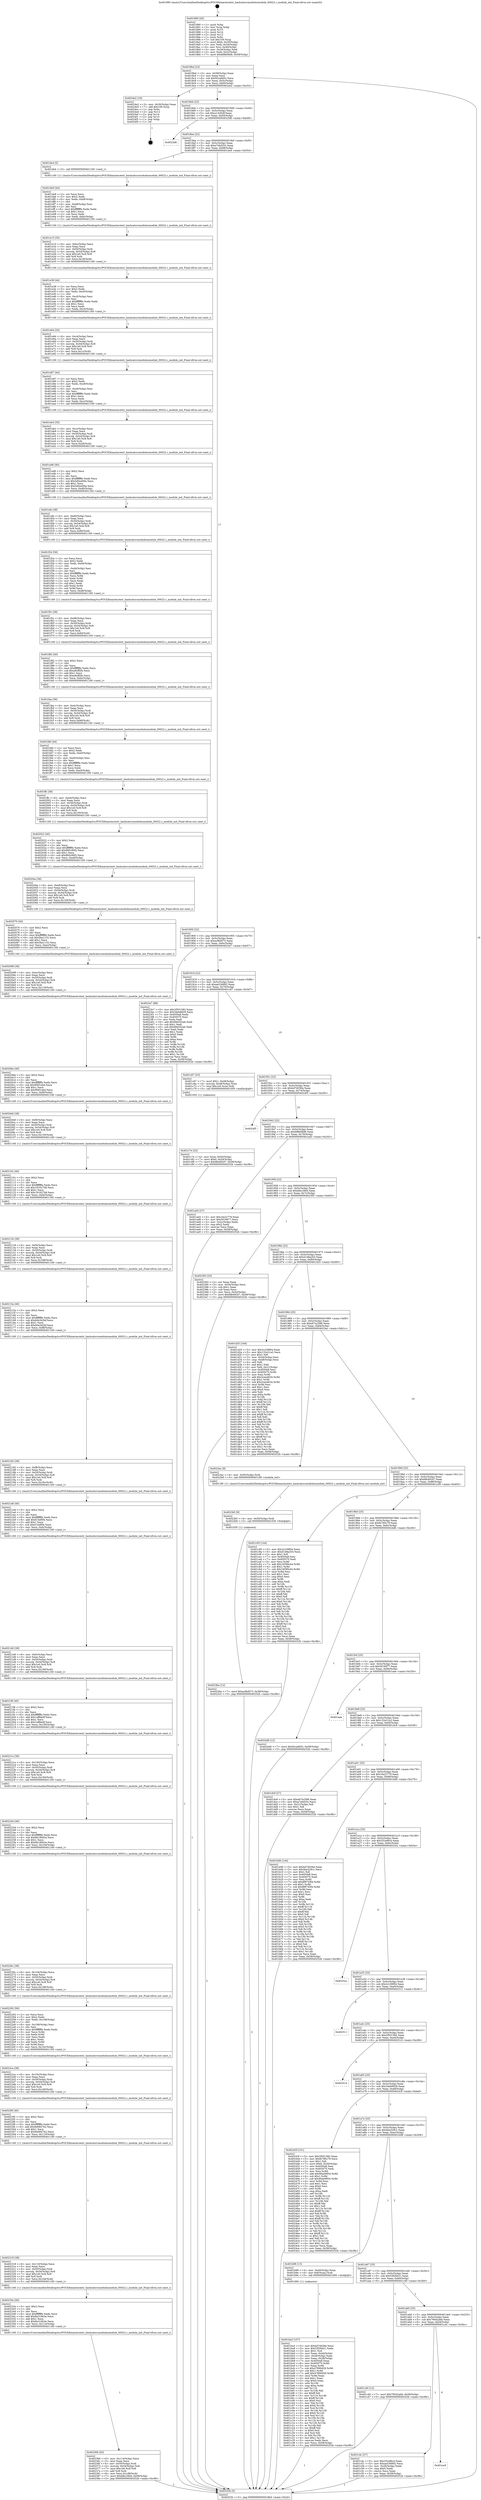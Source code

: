 digraph "0x401890" {
  label = "0x401890 (/mnt/c/Users/mathe/Desktop/tcc/POCII/binaries/extr_hashcatsrcmodulesmodule_00022.c_module_init_Final-ollvm.out::main(0))"
  labelloc = "t"
  node[shape=record]

  Entry [label="",width=0.3,height=0.3,shape=circle,fillcolor=black,style=filled]
  "0x4018bd" [label="{
     0x4018bd [23]\l
     | [instrs]\l
     &nbsp;&nbsp;0x4018bd \<+3\>: mov -0x58(%rbp),%eax\l
     &nbsp;&nbsp;0x4018c0 \<+2\>: mov %eax,%ecx\l
     &nbsp;&nbsp;0x4018c2 \<+6\>: sub $0x92ca665c,%ecx\l
     &nbsp;&nbsp;0x4018c8 \<+3\>: mov %eax,-0x5c(%rbp)\l
     &nbsp;&nbsp;0x4018cb \<+3\>: mov %ecx,-0x60(%rbp)\l
     &nbsp;&nbsp;0x4018ce \<+6\>: je 00000000004024e2 \<main+0xc52\>\l
  }"]
  "0x4024e2" [label="{
     0x4024e2 [19]\l
     | [instrs]\l
     &nbsp;&nbsp;0x4024e2 \<+3\>: mov -0x30(%rbp),%eax\l
     &nbsp;&nbsp;0x4024e5 \<+7\>: add $0x100,%rsp\l
     &nbsp;&nbsp;0x4024ec \<+1\>: pop %rbx\l
     &nbsp;&nbsp;0x4024ed \<+2\>: pop %r12\l
     &nbsp;&nbsp;0x4024ef \<+2\>: pop %r14\l
     &nbsp;&nbsp;0x4024f1 \<+2\>: pop %r15\l
     &nbsp;&nbsp;0x4024f3 \<+1\>: pop %rbp\l
     &nbsp;&nbsp;0x4024f4 \<+1\>: ret\l
  }"]
  "0x4018d4" [label="{
     0x4018d4 [22]\l
     | [instrs]\l
     &nbsp;&nbsp;0x4018d4 \<+5\>: jmp 00000000004018d9 \<main+0x49\>\l
     &nbsp;&nbsp;0x4018d9 \<+3\>: mov -0x5c(%rbp),%eax\l
     &nbsp;&nbsp;0x4018dc \<+5\>: sub $0xa13cf2df,%eax\l
     &nbsp;&nbsp;0x4018e1 \<+3\>: mov %eax,-0x64(%rbp)\l
     &nbsp;&nbsp;0x4018e4 \<+6\>: je 00000000004023d6 \<main+0xb46\>\l
  }"]
  Exit [label="",width=0.3,height=0.3,shape=circle,fillcolor=black,style=filled,peripheries=2]
  "0x4023d6" [label="{
     0x4023d6\l
  }", style=dashed]
  "0x4018ea" [label="{
     0x4018ea [22]\l
     | [instrs]\l
     &nbsp;&nbsp;0x4018ea \<+5\>: jmp 00000000004018ef \<main+0x5f\>\l
     &nbsp;&nbsp;0x4018ef \<+3\>: mov -0x5c(%rbp),%eax\l
     &nbsp;&nbsp;0x4018f2 \<+5\>: sub $0xa7ebd33c,%eax\l
     &nbsp;&nbsp;0x4018f7 \<+3\>: mov %eax,-0x68(%rbp)\l
     &nbsp;&nbsp;0x4018fa \<+6\>: je 0000000000401de4 \<main+0x554\>\l
  }"]
  "0x4023be" [label="{
     0x4023be [12]\l
     | [instrs]\l
     &nbsp;&nbsp;0x4023be \<+7\>: movl $0xacf6d073,-0x58(%rbp)\l
     &nbsp;&nbsp;0x4023c5 \<+5\>: jmp 000000000040252b \<main+0xc9b\>\l
  }"]
  "0x401de4" [label="{
     0x401de4 [5]\l
     | [instrs]\l
     &nbsp;&nbsp;0x401de4 \<+5\>: call 0000000000401160 \<next_i\>\l
     | [calls]\l
     &nbsp;&nbsp;0x401160 \{1\} (/mnt/c/Users/mathe/Desktop/tcc/POCII/binaries/extr_hashcatsrcmodulesmodule_00022.c_module_init_Final-ollvm.out::next_i)\l
  }"]
  "0x401900" [label="{
     0x401900 [22]\l
     | [instrs]\l
     &nbsp;&nbsp;0x401900 \<+5\>: jmp 0000000000401905 \<main+0x75\>\l
     &nbsp;&nbsp;0x401905 \<+3\>: mov -0x5c(%rbp),%eax\l
     &nbsp;&nbsp;0x401908 \<+5\>: sub $0xacf6d073,%eax\l
     &nbsp;&nbsp;0x40190d \<+3\>: mov %eax,-0x6c(%rbp)\l
     &nbsp;&nbsp;0x401910 \<+6\>: je 00000000004023e7 \<main+0xb57\>\l
  }"]
  "0x4023b5" [label="{
     0x4023b5 [9]\l
     | [instrs]\l
     &nbsp;&nbsp;0x4023b5 \<+4\>: mov -0x50(%rbp),%rdi\l
     &nbsp;&nbsp;0x4023b9 \<+5\>: call 0000000000401030 \<free@plt\>\l
     | [calls]\l
     &nbsp;&nbsp;0x401030 \{1\} (unknown)\l
  }"]
  "0x4023e7" [label="{
     0x4023e7 [88]\l
     | [instrs]\l
     &nbsp;&nbsp;0x4023e7 \<+5\>: mov $0x2f501582,%eax\l
     &nbsp;&nbsp;0x4023ec \<+5\>: mov $0x34eb6829,%ecx\l
     &nbsp;&nbsp;0x4023f1 \<+7\>: mov 0x4050a8,%edx\l
     &nbsp;&nbsp;0x4023f8 \<+7\>: mov 0x405070,%esi\l
     &nbsp;&nbsp;0x4023ff \<+2\>: mov %edx,%edi\l
     &nbsp;&nbsp;0x402401 \<+6\>: add $0x69d202ab,%edi\l
     &nbsp;&nbsp;0x402407 \<+3\>: sub $0x1,%edi\l
     &nbsp;&nbsp;0x40240a \<+6\>: sub $0x69d202ab,%edi\l
     &nbsp;&nbsp;0x402410 \<+3\>: imul %edi,%edx\l
     &nbsp;&nbsp;0x402413 \<+3\>: and $0x1,%edx\l
     &nbsp;&nbsp;0x402416 \<+3\>: cmp $0x0,%edx\l
     &nbsp;&nbsp;0x402419 \<+4\>: sete %r8b\l
     &nbsp;&nbsp;0x40241d \<+3\>: cmp $0xa,%esi\l
     &nbsp;&nbsp;0x402420 \<+4\>: setl %r9b\l
     &nbsp;&nbsp;0x402424 \<+3\>: mov %r8b,%r10b\l
     &nbsp;&nbsp;0x402427 \<+3\>: and %r9b,%r10b\l
     &nbsp;&nbsp;0x40242a \<+3\>: xor %r9b,%r8b\l
     &nbsp;&nbsp;0x40242d \<+3\>: or %r8b,%r10b\l
     &nbsp;&nbsp;0x402430 \<+4\>: test $0x1,%r10b\l
     &nbsp;&nbsp;0x402434 \<+3\>: cmovne %ecx,%eax\l
     &nbsp;&nbsp;0x402437 \<+3\>: mov %eax,-0x58(%rbp)\l
     &nbsp;&nbsp;0x40243a \<+5\>: jmp 000000000040252b \<main+0xc9b\>\l
  }"]
  "0x401916" [label="{
     0x401916 [22]\l
     | [instrs]\l
     &nbsp;&nbsp;0x401916 \<+5\>: jmp 000000000040191b \<main+0x8b\>\l
     &nbsp;&nbsp;0x40191b \<+3\>: mov -0x5c(%rbp),%eax\l
     &nbsp;&nbsp;0x40191e \<+5\>: sub $0xae536892,%eax\l
     &nbsp;&nbsp;0x401923 \<+3\>: mov %eax,-0x70(%rbp)\l
     &nbsp;&nbsp;0x401926 \<+6\>: je 0000000000401c67 \<main+0x3d7\>\l
  }"]
  "0x402366" [label="{
     0x402366 [45]\l
     | [instrs]\l
     &nbsp;&nbsp;0x402366 \<+6\>: mov -0x114(%rbp),%ecx\l
     &nbsp;&nbsp;0x40236c \<+3\>: imul %eax,%ecx\l
     &nbsp;&nbsp;0x40236f \<+4\>: mov -0x50(%rbp),%rdi\l
     &nbsp;&nbsp;0x402373 \<+4\>: movslq -0x54(%rbp),%r8\l
     &nbsp;&nbsp;0x402377 \<+7\>: imul $0x1e0,%r8,%r8\l
     &nbsp;&nbsp;0x40237e \<+3\>: add %r8,%rdi\l
     &nbsp;&nbsp;0x402381 \<+6\>: mov %ecx,0x1d8(%rdi)\l
     &nbsp;&nbsp;0x402387 \<+7\>: movl $0xbfec29d4,-0x58(%rbp)\l
     &nbsp;&nbsp;0x40238e \<+5\>: jmp 000000000040252b \<main+0xc9b\>\l
  }"]
  "0x401c67" [label="{
     0x401c67 [23]\l
     | [instrs]\l
     &nbsp;&nbsp;0x401c67 \<+7\>: movl $0x1,-0x48(%rbp)\l
     &nbsp;&nbsp;0x401c6e \<+4\>: movslq -0x48(%rbp),%rax\l
     &nbsp;&nbsp;0x401c72 \<+7\>: imul $0x1e0,%rax,%rdi\l
     &nbsp;&nbsp;0x401c79 \<+5\>: call 0000000000401050 \<malloc@plt\>\l
     | [calls]\l
     &nbsp;&nbsp;0x401050 \{1\} (unknown)\l
  }"]
  "0x40192c" [label="{
     0x40192c [22]\l
     | [instrs]\l
     &nbsp;&nbsp;0x40192c \<+5\>: jmp 0000000000401931 \<main+0xa1\>\l
     &nbsp;&nbsp;0x401931 \<+3\>: mov -0x5c(%rbp),%eax\l
     &nbsp;&nbsp;0x401934 \<+5\>: sub $0xbd7d036e,%eax\l
     &nbsp;&nbsp;0x401939 \<+3\>: mov %eax,-0x74(%rbp)\l
     &nbsp;&nbsp;0x40193c \<+6\>: je 00000000004024f5 \<main+0xc65\>\l
  }"]
  "0x40233e" [label="{
     0x40233e [40]\l
     | [instrs]\l
     &nbsp;&nbsp;0x40233e \<+5\>: mov $0x2,%ecx\l
     &nbsp;&nbsp;0x402343 \<+1\>: cltd\l
     &nbsp;&nbsp;0x402344 \<+2\>: idiv %ecx\l
     &nbsp;&nbsp;0x402346 \<+6\>: imul $0xfffffffe,%edx,%ecx\l
     &nbsp;&nbsp;0x40234c \<+6\>: add $0x8a316b3e,%ecx\l
     &nbsp;&nbsp;0x402352 \<+3\>: add $0x1,%ecx\l
     &nbsp;&nbsp;0x402355 \<+6\>: sub $0x8a316b3e,%ecx\l
     &nbsp;&nbsp;0x40235b \<+6\>: mov %ecx,-0x114(%rbp)\l
     &nbsp;&nbsp;0x402361 \<+5\>: call 0000000000401160 \<next_i\>\l
     | [calls]\l
     &nbsp;&nbsp;0x401160 \{1\} (/mnt/c/Users/mathe/Desktop/tcc/POCII/binaries/extr_hashcatsrcmodulesmodule_00022.c_module_init_Final-ollvm.out::next_i)\l
  }"]
  "0x4024f5" [label="{
     0x4024f5\l
  }", style=dashed]
  "0x401942" [label="{
     0x401942 [22]\l
     | [instrs]\l
     &nbsp;&nbsp;0x401942 \<+5\>: jmp 0000000000401947 \<main+0xb7\>\l
     &nbsp;&nbsp;0x401947 \<+3\>: mov -0x5c(%rbp),%eax\l
     &nbsp;&nbsp;0x40194a \<+5\>: sub $0xbf8b08d6,%eax\l
     &nbsp;&nbsp;0x40194f \<+3\>: mov %eax,-0x78(%rbp)\l
     &nbsp;&nbsp;0x401952 \<+6\>: je 0000000000401ad3 \<main+0x243\>\l
  }"]
  "0x402318" [label="{
     0x402318 [38]\l
     | [instrs]\l
     &nbsp;&nbsp;0x402318 \<+6\>: mov -0x110(%rbp),%ecx\l
     &nbsp;&nbsp;0x40231e \<+3\>: imul %eax,%ecx\l
     &nbsp;&nbsp;0x402321 \<+4\>: mov -0x50(%rbp),%rdi\l
     &nbsp;&nbsp;0x402325 \<+4\>: movslq -0x54(%rbp),%r8\l
     &nbsp;&nbsp;0x402329 \<+7\>: imul $0x1e0,%r8,%r8\l
     &nbsp;&nbsp;0x402330 \<+3\>: add %r8,%rdi\l
     &nbsp;&nbsp;0x402333 \<+6\>: mov %ecx,0x1d4(%rdi)\l
     &nbsp;&nbsp;0x402339 \<+5\>: call 0000000000401160 \<next_i\>\l
     | [calls]\l
     &nbsp;&nbsp;0x401160 \{1\} (/mnt/c/Users/mathe/Desktop/tcc/POCII/binaries/extr_hashcatsrcmodulesmodule_00022.c_module_init_Final-ollvm.out::next_i)\l
  }"]
  "0x401ad3" [label="{
     0x401ad3 [27]\l
     | [instrs]\l
     &nbsp;&nbsp;0x401ad3 \<+5\>: mov $0x1fa22779,%eax\l
     &nbsp;&nbsp;0x401ad8 \<+5\>: mov $0x5018977,%ecx\l
     &nbsp;&nbsp;0x401add \<+3\>: mov -0x2c(%rbp),%edx\l
     &nbsp;&nbsp;0x401ae0 \<+3\>: cmp $0x2,%edx\l
     &nbsp;&nbsp;0x401ae3 \<+3\>: cmovne %ecx,%eax\l
     &nbsp;&nbsp;0x401ae6 \<+3\>: mov %eax,-0x58(%rbp)\l
     &nbsp;&nbsp;0x401ae9 \<+5\>: jmp 000000000040252b \<main+0xc9b\>\l
  }"]
  "0x401958" [label="{
     0x401958 [22]\l
     | [instrs]\l
     &nbsp;&nbsp;0x401958 \<+5\>: jmp 000000000040195d \<main+0xcd\>\l
     &nbsp;&nbsp;0x40195d \<+3\>: mov -0x5c(%rbp),%eax\l
     &nbsp;&nbsp;0x401960 \<+5\>: sub $0xbfec29d4,%eax\l
     &nbsp;&nbsp;0x401965 \<+3\>: mov %eax,-0x7c(%rbp)\l
     &nbsp;&nbsp;0x401968 \<+6\>: je 0000000000402393 \<main+0xb03\>\l
  }"]
  "0x40252b" [label="{
     0x40252b [5]\l
     | [instrs]\l
     &nbsp;&nbsp;0x40252b \<+5\>: jmp 00000000004018bd \<main+0x2d\>\l
  }"]
  "0x401890" [label="{
     0x401890 [45]\l
     | [instrs]\l
     &nbsp;&nbsp;0x401890 \<+1\>: push %rbp\l
     &nbsp;&nbsp;0x401891 \<+3\>: mov %rsp,%rbp\l
     &nbsp;&nbsp;0x401894 \<+2\>: push %r15\l
     &nbsp;&nbsp;0x401896 \<+2\>: push %r14\l
     &nbsp;&nbsp;0x401898 \<+2\>: push %r12\l
     &nbsp;&nbsp;0x40189a \<+1\>: push %rbx\l
     &nbsp;&nbsp;0x40189b \<+7\>: sub $0x100,%rsp\l
     &nbsp;&nbsp;0x4018a2 \<+7\>: movl $0x0,-0x30(%rbp)\l
     &nbsp;&nbsp;0x4018a9 \<+3\>: mov %edi,-0x34(%rbp)\l
     &nbsp;&nbsp;0x4018ac \<+4\>: mov %rsi,-0x40(%rbp)\l
     &nbsp;&nbsp;0x4018b0 \<+3\>: mov -0x34(%rbp),%edi\l
     &nbsp;&nbsp;0x4018b3 \<+3\>: mov %edi,-0x2c(%rbp)\l
     &nbsp;&nbsp;0x4018b6 \<+7\>: movl $0xbf8b08d6,-0x58(%rbp)\l
  }"]
  "0x4022f0" [label="{
     0x4022f0 [40]\l
     | [instrs]\l
     &nbsp;&nbsp;0x4022f0 \<+5\>: mov $0x2,%ecx\l
     &nbsp;&nbsp;0x4022f5 \<+1\>: cltd\l
     &nbsp;&nbsp;0x4022f6 \<+2\>: idiv %ecx\l
     &nbsp;&nbsp;0x4022f8 \<+6\>: imul $0xfffffffe,%edx,%ecx\l
     &nbsp;&nbsp;0x4022fe \<+6\>: add $0x9e6847b2,%ecx\l
     &nbsp;&nbsp;0x402304 \<+3\>: add $0x1,%ecx\l
     &nbsp;&nbsp;0x402307 \<+6\>: sub $0x9e6847b2,%ecx\l
     &nbsp;&nbsp;0x40230d \<+6\>: mov %ecx,-0x110(%rbp)\l
     &nbsp;&nbsp;0x402313 \<+5\>: call 0000000000401160 \<next_i\>\l
     | [calls]\l
     &nbsp;&nbsp;0x401160 \{1\} (/mnt/c/Users/mathe/Desktop/tcc/POCII/binaries/extr_hashcatsrcmodulesmodule_00022.c_module_init_Final-ollvm.out::next_i)\l
  }"]
  "0x402393" [label="{
     0x402393 [25]\l
     | [instrs]\l
     &nbsp;&nbsp;0x402393 \<+2\>: xor %eax,%eax\l
     &nbsp;&nbsp;0x402395 \<+3\>: mov -0x54(%rbp),%ecx\l
     &nbsp;&nbsp;0x402398 \<+3\>: sub $0x1,%eax\l
     &nbsp;&nbsp;0x40239b \<+2\>: sub %eax,%ecx\l
     &nbsp;&nbsp;0x40239d \<+3\>: mov %ecx,-0x54(%rbp)\l
     &nbsp;&nbsp;0x4023a0 \<+7\>: movl $0xfdb492d7,-0x58(%rbp)\l
     &nbsp;&nbsp;0x4023a7 \<+5\>: jmp 000000000040252b \<main+0xc9b\>\l
  }"]
  "0x40196e" [label="{
     0x40196e [22]\l
     | [instrs]\l
     &nbsp;&nbsp;0x40196e \<+5\>: jmp 0000000000401973 \<main+0xe3\>\l
     &nbsp;&nbsp;0x401973 \<+3\>: mov -0x5c(%rbp),%eax\l
     &nbsp;&nbsp;0x401976 \<+5\>: sub $0xd148a203,%eax\l
     &nbsp;&nbsp;0x40197b \<+3\>: mov %eax,-0x80(%rbp)\l
     &nbsp;&nbsp;0x40197e \<+6\>: je 0000000000401d25 \<main+0x495\>\l
  }"]
  "0x4022ca" [label="{
     0x4022ca [38]\l
     | [instrs]\l
     &nbsp;&nbsp;0x4022ca \<+6\>: mov -0x10c(%rbp),%ecx\l
     &nbsp;&nbsp;0x4022d0 \<+3\>: imul %eax,%ecx\l
     &nbsp;&nbsp;0x4022d3 \<+4\>: mov -0x50(%rbp),%rdi\l
     &nbsp;&nbsp;0x4022d7 \<+4\>: movslq -0x54(%rbp),%r8\l
     &nbsp;&nbsp;0x4022db \<+7\>: imul $0x1e0,%r8,%r8\l
     &nbsp;&nbsp;0x4022e2 \<+3\>: add %r8,%rdi\l
     &nbsp;&nbsp;0x4022e5 \<+6\>: mov %ecx,0x1d0(%rdi)\l
     &nbsp;&nbsp;0x4022eb \<+5\>: call 0000000000401160 \<next_i\>\l
     | [calls]\l
     &nbsp;&nbsp;0x401160 \{1\} (/mnt/c/Users/mathe/Desktop/tcc/POCII/binaries/extr_hashcatsrcmodulesmodule_00022.c_module_init_Final-ollvm.out::next_i)\l
  }"]
  "0x401d25" [label="{
     0x401d25 [164]\l
     | [instrs]\l
     &nbsp;&nbsp;0x401d25 \<+5\>: mov $0x2c238f04,%eax\l
     &nbsp;&nbsp;0x401d2a \<+5\>: mov $0x132e31a2,%ecx\l
     &nbsp;&nbsp;0x401d2f \<+2\>: mov $0x1,%dl\l
     &nbsp;&nbsp;0x401d31 \<+3\>: mov -0x54(%rbp),%esi\l
     &nbsp;&nbsp;0x401d34 \<+3\>: cmp -0x48(%rbp),%esi\l
     &nbsp;&nbsp;0x401d37 \<+4\>: setl %dil\l
     &nbsp;&nbsp;0x401d3b \<+4\>: and $0x1,%dil\l
     &nbsp;&nbsp;0x401d3f \<+4\>: mov %dil,-0x21(%rbp)\l
     &nbsp;&nbsp;0x401d43 \<+7\>: mov 0x4050a8,%esi\l
     &nbsp;&nbsp;0x401d4a \<+8\>: mov 0x405070,%r8d\l
     &nbsp;&nbsp;0x401d52 \<+3\>: mov %esi,%r9d\l
     &nbsp;&nbsp;0x401d55 \<+7\>: add $0x2cee4634,%r9d\l
     &nbsp;&nbsp;0x401d5c \<+4\>: sub $0x1,%r9d\l
     &nbsp;&nbsp;0x401d60 \<+7\>: sub $0x2cee4634,%r9d\l
     &nbsp;&nbsp;0x401d67 \<+4\>: imul %r9d,%esi\l
     &nbsp;&nbsp;0x401d6b \<+3\>: and $0x1,%esi\l
     &nbsp;&nbsp;0x401d6e \<+3\>: cmp $0x0,%esi\l
     &nbsp;&nbsp;0x401d71 \<+4\>: sete %dil\l
     &nbsp;&nbsp;0x401d75 \<+4\>: cmp $0xa,%r8d\l
     &nbsp;&nbsp;0x401d79 \<+4\>: setl %r10b\l
     &nbsp;&nbsp;0x401d7d \<+3\>: mov %dil,%r11b\l
     &nbsp;&nbsp;0x401d80 \<+4\>: xor $0xff,%r11b\l
     &nbsp;&nbsp;0x401d84 \<+3\>: mov %r10b,%bl\l
     &nbsp;&nbsp;0x401d87 \<+3\>: xor $0xff,%bl\l
     &nbsp;&nbsp;0x401d8a \<+3\>: xor $0x1,%dl\l
     &nbsp;&nbsp;0x401d8d \<+3\>: mov %r11b,%r14b\l
     &nbsp;&nbsp;0x401d90 \<+4\>: and $0xff,%r14b\l
     &nbsp;&nbsp;0x401d94 \<+3\>: and %dl,%dil\l
     &nbsp;&nbsp;0x401d97 \<+3\>: mov %bl,%r15b\l
     &nbsp;&nbsp;0x401d9a \<+4\>: and $0xff,%r15b\l
     &nbsp;&nbsp;0x401d9e \<+3\>: and %dl,%r10b\l
     &nbsp;&nbsp;0x401da1 \<+3\>: or %dil,%r14b\l
     &nbsp;&nbsp;0x401da4 \<+3\>: or %r10b,%r15b\l
     &nbsp;&nbsp;0x401da7 \<+3\>: xor %r15b,%r14b\l
     &nbsp;&nbsp;0x401daa \<+3\>: or %bl,%r11b\l
     &nbsp;&nbsp;0x401dad \<+4\>: xor $0xff,%r11b\l
     &nbsp;&nbsp;0x401db1 \<+3\>: or $0x1,%dl\l
     &nbsp;&nbsp;0x401db4 \<+3\>: and %dl,%r11b\l
     &nbsp;&nbsp;0x401db7 \<+3\>: or %r11b,%r14b\l
     &nbsp;&nbsp;0x401dba \<+4\>: test $0x1,%r14b\l
     &nbsp;&nbsp;0x401dbe \<+3\>: cmovne %ecx,%eax\l
     &nbsp;&nbsp;0x401dc1 \<+3\>: mov %eax,-0x58(%rbp)\l
     &nbsp;&nbsp;0x401dc4 \<+5\>: jmp 000000000040252b \<main+0xc9b\>\l
  }"]
  "0x401984" [label="{
     0x401984 [25]\l
     | [instrs]\l
     &nbsp;&nbsp;0x401984 \<+5\>: jmp 0000000000401989 \<main+0xf9\>\l
     &nbsp;&nbsp;0x401989 \<+3\>: mov -0x5c(%rbp),%eax\l
     &nbsp;&nbsp;0x40198c \<+5\>: sub $0xe67a2586,%eax\l
     &nbsp;&nbsp;0x401991 \<+6\>: mov %eax,-0x84(%rbp)\l
     &nbsp;&nbsp;0x401997 \<+6\>: je 00000000004023ac \<main+0xb1c\>\l
  }"]
  "0x402292" [label="{
     0x402292 [56]\l
     | [instrs]\l
     &nbsp;&nbsp;0x402292 \<+2\>: xor %ecx,%ecx\l
     &nbsp;&nbsp;0x402294 \<+5\>: mov $0x2,%edx\l
     &nbsp;&nbsp;0x402299 \<+6\>: mov %edx,-0x108(%rbp)\l
     &nbsp;&nbsp;0x40229f \<+1\>: cltd\l
     &nbsp;&nbsp;0x4022a0 \<+6\>: mov -0x108(%rbp),%esi\l
     &nbsp;&nbsp;0x4022a6 \<+2\>: idiv %esi\l
     &nbsp;&nbsp;0x4022a8 \<+6\>: imul $0xfffffffe,%edx,%edx\l
     &nbsp;&nbsp;0x4022ae \<+3\>: mov %ecx,%r9d\l
     &nbsp;&nbsp;0x4022b1 \<+3\>: sub %edx,%r9d\l
     &nbsp;&nbsp;0x4022b4 \<+2\>: mov %ecx,%edx\l
     &nbsp;&nbsp;0x4022b6 \<+3\>: sub $0x1,%edx\l
     &nbsp;&nbsp;0x4022b9 \<+3\>: add %edx,%r9d\l
     &nbsp;&nbsp;0x4022bc \<+3\>: sub %r9d,%ecx\l
     &nbsp;&nbsp;0x4022bf \<+6\>: mov %ecx,-0x10c(%rbp)\l
     &nbsp;&nbsp;0x4022c5 \<+5\>: call 0000000000401160 \<next_i\>\l
     | [calls]\l
     &nbsp;&nbsp;0x401160 \{1\} (/mnt/c/Users/mathe/Desktop/tcc/POCII/binaries/extr_hashcatsrcmodulesmodule_00022.c_module_init_Final-ollvm.out::next_i)\l
  }"]
  "0x4023ac" [label="{
     0x4023ac [9]\l
     | [instrs]\l
     &nbsp;&nbsp;0x4023ac \<+4\>: mov -0x50(%rbp),%rdi\l
     &nbsp;&nbsp;0x4023b0 \<+5\>: call 00000000004013f0 \<module_init\>\l
     | [calls]\l
     &nbsp;&nbsp;0x4013f0 \{1\} (/mnt/c/Users/mathe/Desktop/tcc/POCII/binaries/extr_hashcatsrcmodulesmodule_00022.c_module_init_Final-ollvm.out::module_init)\l
  }"]
  "0x40199d" [label="{
     0x40199d [25]\l
     | [instrs]\l
     &nbsp;&nbsp;0x40199d \<+5\>: jmp 00000000004019a2 \<main+0x112\>\l
     &nbsp;&nbsp;0x4019a2 \<+3\>: mov -0x5c(%rbp),%eax\l
     &nbsp;&nbsp;0x4019a5 \<+5\>: sub $0xfdb492d7,%eax\l
     &nbsp;&nbsp;0x4019aa \<+6\>: mov %eax,-0x88(%rbp)\l
     &nbsp;&nbsp;0x4019b0 \<+6\>: je 0000000000401c95 \<main+0x405\>\l
  }"]
  "0x40226c" [label="{
     0x40226c [38]\l
     | [instrs]\l
     &nbsp;&nbsp;0x40226c \<+6\>: mov -0x104(%rbp),%ecx\l
     &nbsp;&nbsp;0x402272 \<+3\>: imul %eax,%ecx\l
     &nbsp;&nbsp;0x402275 \<+4\>: mov -0x50(%rbp),%rdi\l
     &nbsp;&nbsp;0x402279 \<+4\>: movslq -0x54(%rbp),%r8\l
     &nbsp;&nbsp;0x40227d \<+7\>: imul $0x1e0,%r8,%r8\l
     &nbsp;&nbsp;0x402284 \<+3\>: add %r8,%rdi\l
     &nbsp;&nbsp;0x402287 \<+6\>: mov %ecx,0x198(%rdi)\l
     &nbsp;&nbsp;0x40228d \<+5\>: call 0000000000401160 \<next_i\>\l
     | [calls]\l
     &nbsp;&nbsp;0x401160 \{1\} (/mnt/c/Users/mathe/Desktop/tcc/POCII/binaries/extr_hashcatsrcmodulesmodule_00022.c_module_init_Final-ollvm.out::next_i)\l
  }"]
  "0x401c95" [label="{
     0x401c95 [144]\l
     | [instrs]\l
     &nbsp;&nbsp;0x401c95 \<+5\>: mov $0x2c238f04,%eax\l
     &nbsp;&nbsp;0x401c9a \<+5\>: mov $0xd148a203,%ecx\l
     &nbsp;&nbsp;0x401c9f \<+2\>: mov $0x1,%dl\l
     &nbsp;&nbsp;0x401ca1 \<+7\>: mov 0x4050a8,%esi\l
     &nbsp;&nbsp;0x401ca8 \<+7\>: mov 0x405070,%edi\l
     &nbsp;&nbsp;0x401caf \<+3\>: mov %esi,%r8d\l
     &nbsp;&nbsp;0x401cb2 \<+7\>: add $0x16599c44,%r8d\l
     &nbsp;&nbsp;0x401cb9 \<+4\>: sub $0x1,%r8d\l
     &nbsp;&nbsp;0x401cbd \<+7\>: sub $0x16599c44,%r8d\l
     &nbsp;&nbsp;0x401cc4 \<+4\>: imul %r8d,%esi\l
     &nbsp;&nbsp;0x401cc8 \<+3\>: and $0x1,%esi\l
     &nbsp;&nbsp;0x401ccb \<+3\>: cmp $0x0,%esi\l
     &nbsp;&nbsp;0x401cce \<+4\>: sete %r9b\l
     &nbsp;&nbsp;0x401cd2 \<+3\>: cmp $0xa,%edi\l
     &nbsp;&nbsp;0x401cd5 \<+4\>: setl %r10b\l
     &nbsp;&nbsp;0x401cd9 \<+3\>: mov %r9b,%r11b\l
     &nbsp;&nbsp;0x401cdc \<+4\>: xor $0xff,%r11b\l
     &nbsp;&nbsp;0x401ce0 \<+3\>: mov %r10b,%bl\l
     &nbsp;&nbsp;0x401ce3 \<+3\>: xor $0xff,%bl\l
     &nbsp;&nbsp;0x401ce6 \<+3\>: xor $0x0,%dl\l
     &nbsp;&nbsp;0x401ce9 \<+3\>: mov %r11b,%r14b\l
     &nbsp;&nbsp;0x401cec \<+4\>: and $0x0,%r14b\l
     &nbsp;&nbsp;0x401cf0 \<+3\>: and %dl,%r9b\l
     &nbsp;&nbsp;0x401cf3 \<+3\>: mov %bl,%r15b\l
     &nbsp;&nbsp;0x401cf6 \<+4\>: and $0x0,%r15b\l
     &nbsp;&nbsp;0x401cfa \<+3\>: and %dl,%r10b\l
     &nbsp;&nbsp;0x401cfd \<+3\>: or %r9b,%r14b\l
     &nbsp;&nbsp;0x401d00 \<+3\>: or %r10b,%r15b\l
     &nbsp;&nbsp;0x401d03 \<+3\>: xor %r15b,%r14b\l
     &nbsp;&nbsp;0x401d06 \<+3\>: or %bl,%r11b\l
     &nbsp;&nbsp;0x401d09 \<+4\>: xor $0xff,%r11b\l
     &nbsp;&nbsp;0x401d0d \<+3\>: or $0x0,%dl\l
     &nbsp;&nbsp;0x401d10 \<+3\>: and %dl,%r11b\l
     &nbsp;&nbsp;0x401d13 \<+3\>: or %r11b,%r14b\l
     &nbsp;&nbsp;0x401d16 \<+4\>: test $0x1,%r14b\l
     &nbsp;&nbsp;0x401d1a \<+3\>: cmovne %ecx,%eax\l
     &nbsp;&nbsp;0x401d1d \<+3\>: mov %eax,-0x58(%rbp)\l
     &nbsp;&nbsp;0x401d20 \<+5\>: jmp 000000000040252b \<main+0xc9b\>\l
  }"]
  "0x4019b6" [label="{
     0x4019b6 [25]\l
     | [instrs]\l
     &nbsp;&nbsp;0x4019b6 \<+5\>: jmp 00000000004019bb \<main+0x12b\>\l
     &nbsp;&nbsp;0x4019bb \<+3\>: mov -0x5c(%rbp),%eax\l
     &nbsp;&nbsp;0x4019be \<+5\>: sub $0xfe780c79,%eax\l
     &nbsp;&nbsp;0x4019c3 \<+6\>: mov %eax,-0x8c(%rbp)\l
     &nbsp;&nbsp;0x4019c9 \<+6\>: je 00000000004024d6 \<main+0xc46\>\l
  }"]
  "0x402244" [label="{
     0x402244 [40]\l
     | [instrs]\l
     &nbsp;&nbsp;0x402244 \<+5\>: mov $0x2,%ecx\l
     &nbsp;&nbsp;0x402249 \<+1\>: cltd\l
     &nbsp;&nbsp;0x40224a \<+2\>: idiv %ecx\l
     &nbsp;&nbsp;0x40224c \<+6\>: imul $0xfffffffe,%edx,%ecx\l
     &nbsp;&nbsp;0x402252 \<+6\>: sub $0x6b18602e,%ecx\l
     &nbsp;&nbsp;0x402258 \<+3\>: add $0x1,%ecx\l
     &nbsp;&nbsp;0x40225b \<+6\>: add $0x6b18602e,%ecx\l
     &nbsp;&nbsp;0x402261 \<+6\>: mov %ecx,-0x104(%rbp)\l
     &nbsp;&nbsp;0x402267 \<+5\>: call 0000000000401160 \<next_i\>\l
     | [calls]\l
     &nbsp;&nbsp;0x401160 \{1\} (/mnt/c/Users/mathe/Desktop/tcc/POCII/binaries/extr_hashcatsrcmodulesmodule_00022.c_module_init_Final-ollvm.out::next_i)\l
  }"]
  "0x4024d6" [label="{
     0x4024d6 [12]\l
     | [instrs]\l
     &nbsp;&nbsp;0x4024d6 \<+7\>: movl $0x92ca665c,-0x58(%rbp)\l
     &nbsp;&nbsp;0x4024dd \<+5\>: jmp 000000000040252b \<main+0xc9b\>\l
  }"]
  "0x4019cf" [label="{
     0x4019cf [25]\l
     | [instrs]\l
     &nbsp;&nbsp;0x4019cf \<+5\>: jmp 00000000004019d4 \<main+0x144\>\l
     &nbsp;&nbsp;0x4019d4 \<+3\>: mov -0x5c(%rbp),%eax\l
     &nbsp;&nbsp;0x4019d7 \<+5\>: sub $0x5018977,%eax\l
     &nbsp;&nbsp;0x4019dc \<+6\>: mov %eax,-0x90(%rbp)\l
     &nbsp;&nbsp;0x4019e2 \<+6\>: je 0000000000401aee \<main+0x25e\>\l
  }"]
  "0x40221e" [label="{
     0x40221e [38]\l
     | [instrs]\l
     &nbsp;&nbsp;0x40221e \<+6\>: mov -0x100(%rbp),%ecx\l
     &nbsp;&nbsp;0x402224 \<+3\>: imul %eax,%ecx\l
     &nbsp;&nbsp;0x402227 \<+4\>: mov -0x50(%rbp),%rdi\l
     &nbsp;&nbsp;0x40222b \<+4\>: movslq -0x54(%rbp),%r8\l
     &nbsp;&nbsp;0x40222f \<+7\>: imul $0x1e0,%r8,%r8\l
     &nbsp;&nbsp;0x402236 \<+3\>: add %r8,%rdi\l
     &nbsp;&nbsp;0x402239 \<+6\>: mov %ecx,0x194(%rdi)\l
     &nbsp;&nbsp;0x40223f \<+5\>: call 0000000000401160 \<next_i\>\l
     | [calls]\l
     &nbsp;&nbsp;0x401160 \{1\} (/mnt/c/Users/mathe/Desktop/tcc/POCII/binaries/extr_hashcatsrcmodulesmodule_00022.c_module_init_Final-ollvm.out::next_i)\l
  }"]
  "0x401aee" [label="{
     0x401aee\l
  }", style=dashed]
  "0x4019e8" [label="{
     0x4019e8 [25]\l
     | [instrs]\l
     &nbsp;&nbsp;0x4019e8 \<+5\>: jmp 00000000004019ed \<main+0x15d\>\l
     &nbsp;&nbsp;0x4019ed \<+3\>: mov -0x5c(%rbp),%eax\l
     &nbsp;&nbsp;0x4019f0 \<+5\>: sub $0x132e31a2,%eax\l
     &nbsp;&nbsp;0x4019f5 \<+6\>: mov %eax,-0x94(%rbp)\l
     &nbsp;&nbsp;0x4019fb \<+6\>: je 0000000000401dc9 \<main+0x539\>\l
  }"]
  "0x4021f6" [label="{
     0x4021f6 [40]\l
     | [instrs]\l
     &nbsp;&nbsp;0x4021f6 \<+5\>: mov $0x2,%ecx\l
     &nbsp;&nbsp;0x4021fb \<+1\>: cltd\l
     &nbsp;&nbsp;0x4021fc \<+2\>: idiv %ecx\l
     &nbsp;&nbsp;0x4021fe \<+6\>: imul $0xfffffffe,%edx,%ecx\l
     &nbsp;&nbsp;0x402204 \<+6\>: add $0x1affdedf,%ecx\l
     &nbsp;&nbsp;0x40220a \<+3\>: add $0x1,%ecx\l
     &nbsp;&nbsp;0x40220d \<+6\>: sub $0x1affdedf,%ecx\l
     &nbsp;&nbsp;0x402213 \<+6\>: mov %ecx,-0x100(%rbp)\l
     &nbsp;&nbsp;0x402219 \<+5\>: call 0000000000401160 \<next_i\>\l
     | [calls]\l
     &nbsp;&nbsp;0x401160 \{1\} (/mnt/c/Users/mathe/Desktop/tcc/POCII/binaries/extr_hashcatsrcmodulesmodule_00022.c_module_init_Final-ollvm.out::next_i)\l
  }"]
  "0x401dc9" [label="{
     0x401dc9 [27]\l
     | [instrs]\l
     &nbsp;&nbsp;0x401dc9 \<+5\>: mov $0xe67a2586,%eax\l
     &nbsp;&nbsp;0x401dce \<+5\>: mov $0xa7ebd33c,%ecx\l
     &nbsp;&nbsp;0x401dd3 \<+3\>: mov -0x21(%rbp),%dl\l
     &nbsp;&nbsp;0x401dd6 \<+3\>: test $0x1,%dl\l
     &nbsp;&nbsp;0x401dd9 \<+3\>: cmovne %ecx,%eax\l
     &nbsp;&nbsp;0x401ddc \<+3\>: mov %eax,-0x58(%rbp)\l
     &nbsp;&nbsp;0x401ddf \<+5\>: jmp 000000000040252b \<main+0xc9b\>\l
  }"]
  "0x401a01" [label="{
     0x401a01 [25]\l
     | [instrs]\l
     &nbsp;&nbsp;0x401a01 \<+5\>: jmp 0000000000401a06 \<main+0x176\>\l
     &nbsp;&nbsp;0x401a06 \<+3\>: mov -0x5c(%rbp),%eax\l
     &nbsp;&nbsp;0x401a09 \<+5\>: sub $0x1fa22779,%eax\l
     &nbsp;&nbsp;0x401a0e \<+6\>: mov %eax,-0x98(%rbp)\l
     &nbsp;&nbsp;0x401a14 \<+6\>: je 0000000000401b06 \<main+0x276\>\l
  }"]
  "0x4021d0" [label="{
     0x4021d0 [38]\l
     | [instrs]\l
     &nbsp;&nbsp;0x4021d0 \<+6\>: mov -0xfc(%rbp),%ecx\l
     &nbsp;&nbsp;0x4021d6 \<+3\>: imul %eax,%ecx\l
     &nbsp;&nbsp;0x4021d9 \<+4\>: mov -0x50(%rbp),%rdi\l
     &nbsp;&nbsp;0x4021dd \<+4\>: movslq -0x54(%rbp),%r8\l
     &nbsp;&nbsp;0x4021e1 \<+7\>: imul $0x1e0,%r8,%r8\l
     &nbsp;&nbsp;0x4021e8 \<+3\>: add %r8,%rdi\l
     &nbsp;&nbsp;0x4021eb \<+6\>: mov %ecx,0x190(%rdi)\l
     &nbsp;&nbsp;0x4021f1 \<+5\>: call 0000000000401160 \<next_i\>\l
     | [calls]\l
     &nbsp;&nbsp;0x401160 \{1\} (/mnt/c/Users/mathe/Desktop/tcc/POCII/binaries/extr_hashcatsrcmodulesmodule_00022.c_module_init_Final-ollvm.out::next_i)\l
  }"]
  "0x401b06" [label="{
     0x401b06 [144]\l
     | [instrs]\l
     &nbsp;&nbsp;0x401b06 \<+5\>: mov $0xbd7d036e,%eax\l
     &nbsp;&nbsp;0x401b0b \<+5\>: mov $0x4ba329c1,%ecx\l
     &nbsp;&nbsp;0x401b10 \<+2\>: mov $0x1,%dl\l
     &nbsp;&nbsp;0x401b12 \<+7\>: mov 0x4050a8,%esi\l
     &nbsp;&nbsp;0x401b19 \<+7\>: mov 0x405070,%edi\l
     &nbsp;&nbsp;0x401b20 \<+3\>: mov %esi,%r8d\l
     &nbsp;&nbsp;0x401b23 \<+7\>: add $0x8f8745f4,%r8d\l
     &nbsp;&nbsp;0x401b2a \<+4\>: sub $0x1,%r8d\l
     &nbsp;&nbsp;0x401b2e \<+7\>: sub $0x8f8745f4,%r8d\l
     &nbsp;&nbsp;0x401b35 \<+4\>: imul %r8d,%esi\l
     &nbsp;&nbsp;0x401b39 \<+3\>: and $0x1,%esi\l
     &nbsp;&nbsp;0x401b3c \<+3\>: cmp $0x0,%esi\l
     &nbsp;&nbsp;0x401b3f \<+4\>: sete %r9b\l
     &nbsp;&nbsp;0x401b43 \<+3\>: cmp $0xa,%edi\l
     &nbsp;&nbsp;0x401b46 \<+4\>: setl %r10b\l
     &nbsp;&nbsp;0x401b4a \<+3\>: mov %r9b,%r11b\l
     &nbsp;&nbsp;0x401b4d \<+4\>: xor $0xff,%r11b\l
     &nbsp;&nbsp;0x401b51 \<+3\>: mov %r10b,%bl\l
     &nbsp;&nbsp;0x401b54 \<+3\>: xor $0xff,%bl\l
     &nbsp;&nbsp;0x401b57 \<+3\>: xor $0x0,%dl\l
     &nbsp;&nbsp;0x401b5a \<+3\>: mov %r11b,%r14b\l
     &nbsp;&nbsp;0x401b5d \<+4\>: and $0x0,%r14b\l
     &nbsp;&nbsp;0x401b61 \<+3\>: and %dl,%r9b\l
     &nbsp;&nbsp;0x401b64 \<+3\>: mov %bl,%r15b\l
     &nbsp;&nbsp;0x401b67 \<+4\>: and $0x0,%r15b\l
     &nbsp;&nbsp;0x401b6b \<+3\>: and %dl,%r10b\l
     &nbsp;&nbsp;0x401b6e \<+3\>: or %r9b,%r14b\l
     &nbsp;&nbsp;0x401b71 \<+3\>: or %r10b,%r15b\l
     &nbsp;&nbsp;0x401b74 \<+3\>: xor %r15b,%r14b\l
     &nbsp;&nbsp;0x401b77 \<+3\>: or %bl,%r11b\l
     &nbsp;&nbsp;0x401b7a \<+4\>: xor $0xff,%r11b\l
     &nbsp;&nbsp;0x401b7e \<+3\>: or $0x0,%dl\l
     &nbsp;&nbsp;0x401b81 \<+3\>: and %dl,%r11b\l
     &nbsp;&nbsp;0x401b84 \<+3\>: or %r11b,%r14b\l
     &nbsp;&nbsp;0x401b87 \<+4\>: test $0x1,%r14b\l
     &nbsp;&nbsp;0x401b8b \<+3\>: cmovne %ecx,%eax\l
     &nbsp;&nbsp;0x401b8e \<+3\>: mov %eax,-0x58(%rbp)\l
     &nbsp;&nbsp;0x401b91 \<+5\>: jmp 000000000040252b \<main+0xc9b\>\l
  }"]
  "0x401a1a" [label="{
     0x401a1a [25]\l
     | [instrs]\l
     &nbsp;&nbsp;0x401a1a \<+5\>: jmp 0000000000401a1f \<main+0x18f\>\l
     &nbsp;&nbsp;0x401a1f \<+3\>: mov -0x5c(%rbp),%eax\l
     &nbsp;&nbsp;0x401a22 \<+5\>: sub $0x252ef6c4,%eax\l
     &nbsp;&nbsp;0x401a27 \<+6\>: mov %eax,-0x9c(%rbp)\l
     &nbsp;&nbsp;0x401a2d \<+6\>: je 00000000004023ca \<main+0xb3a\>\l
  }"]
  "0x4021a8" [label="{
     0x4021a8 [40]\l
     | [instrs]\l
     &nbsp;&nbsp;0x4021a8 \<+5\>: mov $0x2,%ecx\l
     &nbsp;&nbsp;0x4021ad \<+1\>: cltd\l
     &nbsp;&nbsp;0x4021ae \<+2\>: idiv %ecx\l
     &nbsp;&nbsp;0x4021b0 \<+6\>: imul $0xfffffffe,%edx,%ecx\l
     &nbsp;&nbsp;0x4021b6 \<+6\>: add $0xf13ef0f4,%ecx\l
     &nbsp;&nbsp;0x4021bc \<+3\>: add $0x1,%ecx\l
     &nbsp;&nbsp;0x4021bf \<+6\>: sub $0xf13ef0f4,%ecx\l
     &nbsp;&nbsp;0x4021c5 \<+6\>: mov %ecx,-0xfc(%rbp)\l
     &nbsp;&nbsp;0x4021cb \<+5\>: call 0000000000401160 \<next_i\>\l
     | [calls]\l
     &nbsp;&nbsp;0x401160 \{1\} (/mnt/c/Users/mathe/Desktop/tcc/POCII/binaries/extr_hashcatsrcmodulesmodule_00022.c_module_init_Final-ollvm.out::next_i)\l
  }"]
  "0x4023ca" [label="{
     0x4023ca\l
  }", style=dashed]
  "0x401a33" [label="{
     0x401a33 [25]\l
     | [instrs]\l
     &nbsp;&nbsp;0x401a33 \<+5\>: jmp 0000000000401a38 \<main+0x1a8\>\l
     &nbsp;&nbsp;0x401a38 \<+3\>: mov -0x5c(%rbp),%eax\l
     &nbsp;&nbsp;0x401a3b \<+5\>: sub $0x2c238f04,%eax\l
     &nbsp;&nbsp;0x401a40 \<+6\>: mov %eax,-0xa0(%rbp)\l
     &nbsp;&nbsp;0x401a46 \<+6\>: je 0000000000402511 \<main+0xc81\>\l
  }"]
  "0x402182" [label="{
     0x402182 [38]\l
     | [instrs]\l
     &nbsp;&nbsp;0x402182 \<+6\>: mov -0xf8(%rbp),%ecx\l
     &nbsp;&nbsp;0x402188 \<+3\>: imul %eax,%ecx\l
     &nbsp;&nbsp;0x40218b \<+4\>: mov -0x50(%rbp),%rdi\l
     &nbsp;&nbsp;0x40218f \<+4\>: movslq -0x54(%rbp),%r8\l
     &nbsp;&nbsp;0x402193 \<+7\>: imul $0x1e0,%r8,%r8\l
     &nbsp;&nbsp;0x40219a \<+3\>: add %r8,%rdi\l
     &nbsp;&nbsp;0x40219d \<+6\>: mov %ecx,0x18c(%rdi)\l
     &nbsp;&nbsp;0x4021a3 \<+5\>: call 0000000000401160 \<next_i\>\l
     | [calls]\l
     &nbsp;&nbsp;0x401160 \{1\} (/mnt/c/Users/mathe/Desktop/tcc/POCII/binaries/extr_hashcatsrcmodulesmodule_00022.c_module_init_Final-ollvm.out::next_i)\l
  }"]
  "0x402511" [label="{
     0x402511\l
  }", style=dashed]
  "0x401a4c" [label="{
     0x401a4c [25]\l
     | [instrs]\l
     &nbsp;&nbsp;0x401a4c \<+5\>: jmp 0000000000401a51 \<main+0x1c1\>\l
     &nbsp;&nbsp;0x401a51 \<+3\>: mov -0x5c(%rbp),%eax\l
     &nbsp;&nbsp;0x401a54 \<+5\>: sub $0x2f501582,%eax\l
     &nbsp;&nbsp;0x401a59 \<+6\>: mov %eax,-0xa4(%rbp)\l
     &nbsp;&nbsp;0x401a5f \<+6\>: je 000000000040251d \<main+0xc8d\>\l
  }"]
  "0x40215a" [label="{
     0x40215a [40]\l
     | [instrs]\l
     &nbsp;&nbsp;0x40215a \<+5\>: mov $0x2,%ecx\l
     &nbsp;&nbsp;0x40215f \<+1\>: cltd\l
     &nbsp;&nbsp;0x402160 \<+2\>: idiv %ecx\l
     &nbsp;&nbsp;0x402162 \<+6\>: imul $0xfffffffe,%edx,%ecx\l
     &nbsp;&nbsp;0x402168 \<+6\>: sub $0xb0e3d2bf,%ecx\l
     &nbsp;&nbsp;0x40216e \<+3\>: add $0x1,%ecx\l
     &nbsp;&nbsp;0x402171 \<+6\>: add $0xb0e3d2bf,%ecx\l
     &nbsp;&nbsp;0x402177 \<+6\>: mov %ecx,-0xf8(%rbp)\l
     &nbsp;&nbsp;0x40217d \<+5\>: call 0000000000401160 \<next_i\>\l
     | [calls]\l
     &nbsp;&nbsp;0x401160 \{1\} (/mnt/c/Users/mathe/Desktop/tcc/POCII/binaries/extr_hashcatsrcmodulesmodule_00022.c_module_init_Final-ollvm.out::next_i)\l
  }"]
  "0x40251d" [label="{
     0x40251d\l
  }", style=dashed]
  "0x401a65" [label="{
     0x401a65 [25]\l
     | [instrs]\l
     &nbsp;&nbsp;0x401a65 \<+5\>: jmp 0000000000401a6a \<main+0x1da\>\l
     &nbsp;&nbsp;0x401a6a \<+3\>: mov -0x5c(%rbp),%eax\l
     &nbsp;&nbsp;0x401a6d \<+5\>: sub $0x34eb6829,%eax\l
     &nbsp;&nbsp;0x401a72 \<+6\>: mov %eax,-0xa8(%rbp)\l
     &nbsp;&nbsp;0x401a78 \<+6\>: je 000000000040243f \<main+0xbaf\>\l
  }"]
  "0x402134" [label="{
     0x402134 [38]\l
     | [instrs]\l
     &nbsp;&nbsp;0x402134 \<+6\>: mov -0xf4(%rbp),%ecx\l
     &nbsp;&nbsp;0x40213a \<+3\>: imul %eax,%ecx\l
     &nbsp;&nbsp;0x40213d \<+4\>: mov -0x50(%rbp),%rdi\l
     &nbsp;&nbsp;0x402141 \<+4\>: movslq -0x54(%rbp),%r8\l
     &nbsp;&nbsp;0x402145 \<+7\>: imul $0x1e0,%r8,%r8\l
     &nbsp;&nbsp;0x40214c \<+3\>: add %r8,%rdi\l
     &nbsp;&nbsp;0x40214f \<+6\>: mov %ecx,0x188(%rdi)\l
     &nbsp;&nbsp;0x402155 \<+5\>: call 0000000000401160 \<next_i\>\l
     | [calls]\l
     &nbsp;&nbsp;0x401160 \{1\} (/mnt/c/Users/mathe/Desktop/tcc/POCII/binaries/extr_hashcatsrcmodulesmodule_00022.c_module_init_Final-ollvm.out::next_i)\l
  }"]
  "0x40243f" [label="{
     0x40243f [151]\l
     | [instrs]\l
     &nbsp;&nbsp;0x40243f \<+5\>: mov $0x2f501582,%eax\l
     &nbsp;&nbsp;0x402444 \<+5\>: mov $0xfe780c79,%ecx\l
     &nbsp;&nbsp;0x402449 \<+2\>: mov $0x1,%dl\l
     &nbsp;&nbsp;0x40244b \<+7\>: movl $0x0,-0x30(%rbp)\l
     &nbsp;&nbsp;0x402452 \<+7\>: mov 0x4050a8,%esi\l
     &nbsp;&nbsp;0x402459 \<+7\>: mov 0x405070,%edi\l
     &nbsp;&nbsp;0x402460 \<+3\>: mov %esi,%r8d\l
     &nbsp;&nbsp;0x402463 \<+7\>: add $0x90ae9954,%r8d\l
     &nbsp;&nbsp;0x40246a \<+4\>: sub $0x1,%r8d\l
     &nbsp;&nbsp;0x40246e \<+7\>: sub $0x90ae9954,%r8d\l
     &nbsp;&nbsp;0x402475 \<+4\>: imul %r8d,%esi\l
     &nbsp;&nbsp;0x402479 \<+3\>: and $0x1,%esi\l
     &nbsp;&nbsp;0x40247c \<+3\>: cmp $0x0,%esi\l
     &nbsp;&nbsp;0x40247f \<+4\>: sete %r9b\l
     &nbsp;&nbsp;0x402483 \<+3\>: cmp $0xa,%edi\l
     &nbsp;&nbsp;0x402486 \<+4\>: setl %r10b\l
     &nbsp;&nbsp;0x40248a \<+3\>: mov %r9b,%r11b\l
     &nbsp;&nbsp;0x40248d \<+4\>: xor $0xff,%r11b\l
     &nbsp;&nbsp;0x402491 \<+3\>: mov %r10b,%bl\l
     &nbsp;&nbsp;0x402494 \<+3\>: xor $0xff,%bl\l
     &nbsp;&nbsp;0x402497 \<+3\>: xor $0x1,%dl\l
     &nbsp;&nbsp;0x40249a \<+3\>: mov %r11b,%r14b\l
     &nbsp;&nbsp;0x40249d \<+4\>: and $0xff,%r14b\l
     &nbsp;&nbsp;0x4024a1 \<+3\>: and %dl,%r9b\l
     &nbsp;&nbsp;0x4024a4 \<+3\>: mov %bl,%r15b\l
     &nbsp;&nbsp;0x4024a7 \<+4\>: and $0xff,%r15b\l
     &nbsp;&nbsp;0x4024ab \<+3\>: and %dl,%r10b\l
     &nbsp;&nbsp;0x4024ae \<+3\>: or %r9b,%r14b\l
     &nbsp;&nbsp;0x4024b1 \<+3\>: or %r10b,%r15b\l
     &nbsp;&nbsp;0x4024b4 \<+3\>: xor %r15b,%r14b\l
     &nbsp;&nbsp;0x4024b7 \<+3\>: or %bl,%r11b\l
     &nbsp;&nbsp;0x4024ba \<+4\>: xor $0xff,%r11b\l
     &nbsp;&nbsp;0x4024be \<+3\>: or $0x1,%dl\l
     &nbsp;&nbsp;0x4024c1 \<+3\>: and %dl,%r11b\l
     &nbsp;&nbsp;0x4024c4 \<+3\>: or %r11b,%r14b\l
     &nbsp;&nbsp;0x4024c7 \<+4\>: test $0x1,%r14b\l
     &nbsp;&nbsp;0x4024cb \<+3\>: cmovne %ecx,%eax\l
     &nbsp;&nbsp;0x4024ce \<+3\>: mov %eax,-0x58(%rbp)\l
     &nbsp;&nbsp;0x4024d1 \<+5\>: jmp 000000000040252b \<main+0xc9b\>\l
  }"]
  "0x401a7e" [label="{
     0x401a7e [25]\l
     | [instrs]\l
     &nbsp;&nbsp;0x401a7e \<+5\>: jmp 0000000000401a83 \<main+0x1f3\>\l
     &nbsp;&nbsp;0x401a83 \<+3\>: mov -0x5c(%rbp),%eax\l
     &nbsp;&nbsp;0x401a86 \<+5\>: sub $0x4ba329c1,%eax\l
     &nbsp;&nbsp;0x401a8b \<+6\>: mov %eax,-0xac(%rbp)\l
     &nbsp;&nbsp;0x401a91 \<+6\>: je 0000000000401b96 \<main+0x306\>\l
  }"]
  "0x40210c" [label="{
     0x40210c [40]\l
     | [instrs]\l
     &nbsp;&nbsp;0x40210c \<+5\>: mov $0x2,%ecx\l
     &nbsp;&nbsp;0x402111 \<+1\>: cltd\l
     &nbsp;&nbsp;0x402112 \<+2\>: idiv %ecx\l
     &nbsp;&nbsp;0x402114 \<+6\>: imul $0xfffffffe,%edx,%ecx\l
     &nbsp;&nbsp;0x40211a \<+6\>: sub $0x191627b8,%ecx\l
     &nbsp;&nbsp;0x402120 \<+3\>: add $0x1,%ecx\l
     &nbsp;&nbsp;0x402123 \<+6\>: add $0x191627b8,%ecx\l
     &nbsp;&nbsp;0x402129 \<+6\>: mov %ecx,-0xf4(%rbp)\l
     &nbsp;&nbsp;0x40212f \<+5\>: call 0000000000401160 \<next_i\>\l
     | [calls]\l
     &nbsp;&nbsp;0x401160 \{1\} (/mnt/c/Users/mathe/Desktop/tcc/POCII/binaries/extr_hashcatsrcmodulesmodule_00022.c_module_init_Final-ollvm.out::next_i)\l
  }"]
  "0x401b96" [label="{
     0x401b96 [13]\l
     | [instrs]\l
     &nbsp;&nbsp;0x401b96 \<+4\>: mov -0x40(%rbp),%rax\l
     &nbsp;&nbsp;0x401b9a \<+4\>: mov 0x8(%rax),%rdi\l
     &nbsp;&nbsp;0x401b9e \<+5\>: call 0000000000401060 \<atoi@plt\>\l
     | [calls]\l
     &nbsp;&nbsp;0x401060 \{1\} (unknown)\l
  }"]
  "0x401a97" [label="{
     0x401a97 [25]\l
     | [instrs]\l
     &nbsp;&nbsp;0x401a97 \<+5\>: jmp 0000000000401a9c \<main+0x20c\>\l
     &nbsp;&nbsp;0x401a9c \<+3\>: mov -0x5c(%rbp),%eax\l
     &nbsp;&nbsp;0x401a9f \<+5\>: sub $0x53f28421,%eax\l
     &nbsp;&nbsp;0x401aa4 \<+6\>: mov %eax,-0xb0(%rbp)\l
     &nbsp;&nbsp;0x401aaa \<+6\>: je 0000000000401c40 \<main+0x3b0\>\l
  }"]
  "0x401ba3" [label="{
     0x401ba3 [157]\l
     | [instrs]\l
     &nbsp;&nbsp;0x401ba3 \<+5\>: mov $0xbd7d036e,%ecx\l
     &nbsp;&nbsp;0x401ba8 \<+5\>: mov $0x53f28421,%edx\l
     &nbsp;&nbsp;0x401bad \<+3\>: mov $0x1,%sil\l
     &nbsp;&nbsp;0x401bb0 \<+3\>: mov %eax,-0x44(%rbp)\l
     &nbsp;&nbsp;0x401bb3 \<+3\>: mov -0x44(%rbp),%eax\l
     &nbsp;&nbsp;0x401bb6 \<+3\>: mov %eax,-0x28(%rbp)\l
     &nbsp;&nbsp;0x401bb9 \<+7\>: mov 0x4050a8,%eax\l
     &nbsp;&nbsp;0x401bc0 \<+8\>: mov 0x405070,%r8d\l
     &nbsp;&nbsp;0x401bc8 \<+3\>: mov %eax,%r9d\l
     &nbsp;&nbsp;0x401bcb \<+7\>: sub $0x47890d29,%r9d\l
     &nbsp;&nbsp;0x401bd2 \<+4\>: sub $0x1,%r9d\l
     &nbsp;&nbsp;0x401bd6 \<+7\>: add $0x47890d29,%r9d\l
     &nbsp;&nbsp;0x401bdd \<+4\>: imul %r9d,%eax\l
     &nbsp;&nbsp;0x401be1 \<+3\>: and $0x1,%eax\l
     &nbsp;&nbsp;0x401be4 \<+3\>: cmp $0x0,%eax\l
     &nbsp;&nbsp;0x401be7 \<+4\>: sete %r10b\l
     &nbsp;&nbsp;0x401beb \<+4\>: cmp $0xa,%r8d\l
     &nbsp;&nbsp;0x401bef \<+4\>: setl %r11b\l
     &nbsp;&nbsp;0x401bf3 \<+3\>: mov %r10b,%bl\l
     &nbsp;&nbsp;0x401bf6 \<+3\>: xor $0xff,%bl\l
     &nbsp;&nbsp;0x401bf9 \<+3\>: mov %r11b,%r14b\l
     &nbsp;&nbsp;0x401bfc \<+4\>: xor $0xff,%r14b\l
     &nbsp;&nbsp;0x401c00 \<+4\>: xor $0x0,%sil\l
     &nbsp;&nbsp;0x401c04 \<+3\>: mov %bl,%r15b\l
     &nbsp;&nbsp;0x401c07 \<+4\>: and $0x0,%r15b\l
     &nbsp;&nbsp;0x401c0b \<+3\>: and %sil,%r10b\l
     &nbsp;&nbsp;0x401c0e \<+3\>: mov %r14b,%r12b\l
     &nbsp;&nbsp;0x401c11 \<+4\>: and $0x0,%r12b\l
     &nbsp;&nbsp;0x401c15 \<+3\>: and %sil,%r11b\l
     &nbsp;&nbsp;0x401c18 \<+3\>: or %r10b,%r15b\l
     &nbsp;&nbsp;0x401c1b \<+3\>: or %r11b,%r12b\l
     &nbsp;&nbsp;0x401c1e \<+3\>: xor %r12b,%r15b\l
     &nbsp;&nbsp;0x401c21 \<+3\>: or %r14b,%bl\l
     &nbsp;&nbsp;0x401c24 \<+3\>: xor $0xff,%bl\l
     &nbsp;&nbsp;0x401c27 \<+4\>: or $0x0,%sil\l
     &nbsp;&nbsp;0x401c2b \<+3\>: and %sil,%bl\l
     &nbsp;&nbsp;0x401c2e \<+3\>: or %bl,%r15b\l
     &nbsp;&nbsp;0x401c31 \<+4\>: test $0x1,%r15b\l
     &nbsp;&nbsp;0x401c35 \<+3\>: cmovne %edx,%ecx\l
     &nbsp;&nbsp;0x401c38 \<+3\>: mov %ecx,-0x58(%rbp)\l
     &nbsp;&nbsp;0x401c3b \<+5\>: jmp 000000000040252b \<main+0xc9b\>\l
  }"]
  "0x4020e6" [label="{
     0x4020e6 [38]\l
     | [instrs]\l
     &nbsp;&nbsp;0x4020e6 \<+6\>: mov -0xf0(%rbp),%ecx\l
     &nbsp;&nbsp;0x4020ec \<+3\>: imul %eax,%ecx\l
     &nbsp;&nbsp;0x4020ef \<+4\>: mov -0x50(%rbp),%rdi\l
     &nbsp;&nbsp;0x4020f3 \<+4\>: movslq -0x54(%rbp),%r8\l
     &nbsp;&nbsp;0x4020f7 \<+7\>: imul $0x1e0,%r8,%r8\l
     &nbsp;&nbsp;0x4020fe \<+3\>: add %r8,%rdi\l
     &nbsp;&nbsp;0x402101 \<+6\>: mov %ecx,0x130(%rdi)\l
     &nbsp;&nbsp;0x402107 \<+5\>: call 0000000000401160 \<next_i\>\l
     | [calls]\l
     &nbsp;&nbsp;0x401160 \{1\} (/mnt/c/Users/mathe/Desktop/tcc/POCII/binaries/extr_hashcatsrcmodulesmodule_00022.c_module_init_Final-ollvm.out::next_i)\l
  }"]
  "0x401c40" [label="{
     0x401c40 [12]\l
     | [instrs]\l
     &nbsp;&nbsp;0x401c40 \<+7\>: movl $0x79042abb,-0x58(%rbp)\l
     &nbsp;&nbsp;0x401c47 \<+5\>: jmp 000000000040252b \<main+0xc9b\>\l
  }"]
  "0x401ab0" [label="{
     0x401ab0 [25]\l
     | [instrs]\l
     &nbsp;&nbsp;0x401ab0 \<+5\>: jmp 0000000000401ab5 \<main+0x225\>\l
     &nbsp;&nbsp;0x401ab5 \<+3\>: mov -0x5c(%rbp),%eax\l
     &nbsp;&nbsp;0x401ab8 \<+5\>: sub $0x79042abb,%eax\l
     &nbsp;&nbsp;0x401abd \<+6\>: mov %eax,-0xb4(%rbp)\l
     &nbsp;&nbsp;0x401ac3 \<+6\>: je 0000000000401c4c \<main+0x3bc\>\l
  }"]
  "0x4020be" [label="{
     0x4020be [40]\l
     | [instrs]\l
     &nbsp;&nbsp;0x4020be \<+5\>: mov $0x2,%ecx\l
     &nbsp;&nbsp;0x4020c3 \<+1\>: cltd\l
     &nbsp;&nbsp;0x4020c4 \<+2\>: idiv %ecx\l
     &nbsp;&nbsp;0x4020c6 \<+6\>: imul $0xfffffffe,%edx,%ecx\l
     &nbsp;&nbsp;0x4020cc \<+6\>: sub $0x9f4f1ebd,%ecx\l
     &nbsp;&nbsp;0x4020d2 \<+3\>: add $0x1,%ecx\l
     &nbsp;&nbsp;0x4020d5 \<+6\>: add $0x9f4f1ebd,%ecx\l
     &nbsp;&nbsp;0x4020db \<+6\>: mov %ecx,-0xf0(%rbp)\l
     &nbsp;&nbsp;0x4020e1 \<+5\>: call 0000000000401160 \<next_i\>\l
     | [calls]\l
     &nbsp;&nbsp;0x401160 \{1\} (/mnt/c/Users/mathe/Desktop/tcc/POCII/binaries/extr_hashcatsrcmodulesmodule_00022.c_module_init_Final-ollvm.out::next_i)\l
  }"]
  "0x401c4c" [label="{
     0x401c4c [27]\l
     | [instrs]\l
     &nbsp;&nbsp;0x401c4c \<+5\>: mov $0x252ef6c4,%eax\l
     &nbsp;&nbsp;0x401c51 \<+5\>: mov $0xae536892,%ecx\l
     &nbsp;&nbsp;0x401c56 \<+3\>: mov -0x28(%rbp),%edx\l
     &nbsp;&nbsp;0x401c59 \<+3\>: cmp $0x0,%edx\l
     &nbsp;&nbsp;0x401c5c \<+3\>: cmove %ecx,%eax\l
     &nbsp;&nbsp;0x401c5f \<+3\>: mov %eax,-0x58(%rbp)\l
     &nbsp;&nbsp;0x401c62 \<+5\>: jmp 000000000040252b \<main+0xc9b\>\l
  }"]
  "0x401ac9" [label="{
     0x401ac9\l
  }", style=dashed]
  "0x401c7e" [label="{
     0x401c7e [23]\l
     | [instrs]\l
     &nbsp;&nbsp;0x401c7e \<+4\>: mov %rax,-0x50(%rbp)\l
     &nbsp;&nbsp;0x401c82 \<+7\>: movl $0x0,-0x54(%rbp)\l
     &nbsp;&nbsp;0x401c89 \<+7\>: movl $0xfdb492d7,-0x58(%rbp)\l
     &nbsp;&nbsp;0x401c90 \<+5\>: jmp 000000000040252b \<main+0xc9b\>\l
  }"]
  "0x401de9" [label="{
     0x401de9 [44]\l
     | [instrs]\l
     &nbsp;&nbsp;0x401de9 \<+2\>: xor %ecx,%ecx\l
     &nbsp;&nbsp;0x401deb \<+5\>: mov $0x2,%edx\l
     &nbsp;&nbsp;0x401df0 \<+6\>: mov %edx,-0xb8(%rbp)\l
     &nbsp;&nbsp;0x401df6 \<+1\>: cltd\l
     &nbsp;&nbsp;0x401df7 \<+6\>: mov -0xb8(%rbp),%esi\l
     &nbsp;&nbsp;0x401dfd \<+2\>: idiv %esi\l
     &nbsp;&nbsp;0x401dff \<+6\>: imul $0xfffffffe,%edx,%edx\l
     &nbsp;&nbsp;0x401e05 \<+3\>: sub $0x1,%ecx\l
     &nbsp;&nbsp;0x401e08 \<+2\>: sub %ecx,%edx\l
     &nbsp;&nbsp;0x401e0a \<+6\>: mov %edx,-0xbc(%rbp)\l
     &nbsp;&nbsp;0x401e10 \<+5\>: call 0000000000401160 \<next_i\>\l
     | [calls]\l
     &nbsp;&nbsp;0x401160 \{1\} (/mnt/c/Users/mathe/Desktop/tcc/POCII/binaries/extr_hashcatsrcmodulesmodule_00022.c_module_init_Final-ollvm.out::next_i)\l
  }"]
  "0x401e15" [label="{
     0x401e15 [35]\l
     | [instrs]\l
     &nbsp;&nbsp;0x401e15 \<+6\>: mov -0xbc(%rbp),%ecx\l
     &nbsp;&nbsp;0x401e1b \<+3\>: imul %eax,%ecx\l
     &nbsp;&nbsp;0x401e1e \<+4\>: mov -0x50(%rbp),%rdi\l
     &nbsp;&nbsp;0x401e22 \<+4\>: movslq -0x54(%rbp),%r8\l
     &nbsp;&nbsp;0x401e26 \<+7\>: imul $0x1e0,%r8,%r8\l
     &nbsp;&nbsp;0x401e2d \<+3\>: add %r8,%rdi\l
     &nbsp;&nbsp;0x401e30 \<+3\>: mov %ecx,0x18(%rdi)\l
     &nbsp;&nbsp;0x401e33 \<+5\>: call 0000000000401160 \<next_i\>\l
     | [calls]\l
     &nbsp;&nbsp;0x401160 \{1\} (/mnt/c/Users/mathe/Desktop/tcc/POCII/binaries/extr_hashcatsrcmodulesmodule_00022.c_module_init_Final-ollvm.out::next_i)\l
  }"]
  "0x401e38" [label="{
     0x401e38 [44]\l
     | [instrs]\l
     &nbsp;&nbsp;0x401e38 \<+2\>: xor %ecx,%ecx\l
     &nbsp;&nbsp;0x401e3a \<+5\>: mov $0x2,%edx\l
     &nbsp;&nbsp;0x401e3f \<+6\>: mov %edx,-0xc0(%rbp)\l
     &nbsp;&nbsp;0x401e45 \<+1\>: cltd\l
     &nbsp;&nbsp;0x401e46 \<+6\>: mov -0xc0(%rbp),%esi\l
     &nbsp;&nbsp;0x401e4c \<+2\>: idiv %esi\l
     &nbsp;&nbsp;0x401e4e \<+6\>: imul $0xfffffffe,%edx,%edx\l
     &nbsp;&nbsp;0x401e54 \<+3\>: sub $0x1,%ecx\l
     &nbsp;&nbsp;0x401e57 \<+2\>: sub %ecx,%edx\l
     &nbsp;&nbsp;0x401e59 \<+6\>: mov %edx,-0xc4(%rbp)\l
     &nbsp;&nbsp;0x401e5f \<+5\>: call 0000000000401160 \<next_i\>\l
     | [calls]\l
     &nbsp;&nbsp;0x401160 \{1\} (/mnt/c/Users/mathe/Desktop/tcc/POCII/binaries/extr_hashcatsrcmodulesmodule_00022.c_module_init_Final-ollvm.out::next_i)\l
  }"]
  "0x401e64" [label="{
     0x401e64 [35]\l
     | [instrs]\l
     &nbsp;&nbsp;0x401e64 \<+6\>: mov -0xc4(%rbp),%ecx\l
     &nbsp;&nbsp;0x401e6a \<+3\>: imul %eax,%ecx\l
     &nbsp;&nbsp;0x401e6d \<+4\>: mov -0x50(%rbp),%rdi\l
     &nbsp;&nbsp;0x401e71 \<+4\>: movslq -0x54(%rbp),%r8\l
     &nbsp;&nbsp;0x401e75 \<+7\>: imul $0x1e0,%r8,%r8\l
     &nbsp;&nbsp;0x401e7c \<+3\>: add %r8,%rdi\l
     &nbsp;&nbsp;0x401e7f \<+3\>: mov %ecx,0x1c(%rdi)\l
     &nbsp;&nbsp;0x401e82 \<+5\>: call 0000000000401160 \<next_i\>\l
     | [calls]\l
     &nbsp;&nbsp;0x401160 \{1\} (/mnt/c/Users/mathe/Desktop/tcc/POCII/binaries/extr_hashcatsrcmodulesmodule_00022.c_module_init_Final-ollvm.out::next_i)\l
  }"]
  "0x401e87" [label="{
     0x401e87 [44]\l
     | [instrs]\l
     &nbsp;&nbsp;0x401e87 \<+2\>: xor %ecx,%ecx\l
     &nbsp;&nbsp;0x401e89 \<+5\>: mov $0x2,%edx\l
     &nbsp;&nbsp;0x401e8e \<+6\>: mov %edx,-0xc8(%rbp)\l
     &nbsp;&nbsp;0x401e94 \<+1\>: cltd\l
     &nbsp;&nbsp;0x401e95 \<+6\>: mov -0xc8(%rbp),%esi\l
     &nbsp;&nbsp;0x401e9b \<+2\>: idiv %esi\l
     &nbsp;&nbsp;0x401e9d \<+6\>: imul $0xfffffffe,%edx,%edx\l
     &nbsp;&nbsp;0x401ea3 \<+3\>: sub $0x1,%ecx\l
     &nbsp;&nbsp;0x401ea6 \<+2\>: sub %ecx,%edx\l
     &nbsp;&nbsp;0x401ea8 \<+6\>: mov %edx,-0xcc(%rbp)\l
     &nbsp;&nbsp;0x401eae \<+5\>: call 0000000000401160 \<next_i\>\l
     | [calls]\l
     &nbsp;&nbsp;0x401160 \{1\} (/mnt/c/Users/mathe/Desktop/tcc/POCII/binaries/extr_hashcatsrcmodulesmodule_00022.c_module_init_Final-ollvm.out::next_i)\l
  }"]
  "0x401eb3" [label="{
     0x401eb3 [35]\l
     | [instrs]\l
     &nbsp;&nbsp;0x401eb3 \<+6\>: mov -0xcc(%rbp),%ecx\l
     &nbsp;&nbsp;0x401eb9 \<+3\>: imul %eax,%ecx\l
     &nbsp;&nbsp;0x401ebc \<+4\>: mov -0x50(%rbp),%rdi\l
     &nbsp;&nbsp;0x401ec0 \<+4\>: movslq -0x54(%rbp),%r8\l
     &nbsp;&nbsp;0x401ec4 \<+7\>: imul $0x1e0,%r8,%r8\l
     &nbsp;&nbsp;0x401ecb \<+3\>: add %r8,%rdi\l
     &nbsp;&nbsp;0x401ece \<+3\>: mov %ecx,0x28(%rdi)\l
     &nbsp;&nbsp;0x401ed1 \<+5\>: call 0000000000401160 \<next_i\>\l
     | [calls]\l
     &nbsp;&nbsp;0x401160 \{1\} (/mnt/c/Users/mathe/Desktop/tcc/POCII/binaries/extr_hashcatsrcmodulesmodule_00022.c_module_init_Final-ollvm.out::next_i)\l
  }"]
  "0x401ed6" [label="{
     0x401ed6 [40]\l
     | [instrs]\l
     &nbsp;&nbsp;0x401ed6 \<+5\>: mov $0x2,%ecx\l
     &nbsp;&nbsp;0x401edb \<+1\>: cltd\l
     &nbsp;&nbsp;0x401edc \<+2\>: idiv %ecx\l
     &nbsp;&nbsp;0x401ede \<+6\>: imul $0xfffffffe,%edx,%ecx\l
     &nbsp;&nbsp;0x401ee4 \<+6\>: sub $0x5d0a409a,%ecx\l
     &nbsp;&nbsp;0x401eea \<+3\>: add $0x1,%ecx\l
     &nbsp;&nbsp;0x401eed \<+6\>: add $0x5d0a409a,%ecx\l
     &nbsp;&nbsp;0x401ef3 \<+6\>: mov %ecx,-0xd0(%rbp)\l
     &nbsp;&nbsp;0x401ef9 \<+5\>: call 0000000000401160 \<next_i\>\l
     | [calls]\l
     &nbsp;&nbsp;0x401160 \{1\} (/mnt/c/Users/mathe/Desktop/tcc/POCII/binaries/extr_hashcatsrcmodulesmodule_00022.c_module_init_Final-ollvm.out::next_i)\l
  }"]
  "0x401efe" [label="{
     0x401efe [38]\l
     | [instrs]\l
     &nbsp;&nbsp;0x401efe \<+6\>: mov -0xd0(%rbp),%ecx\l
     &nbsp;&nbsp;0x401f04 \<+3\>: imul %eax,%ecx\l
     &nbsp;&nbsp;0x401f07 \<+4\>: mov -0x50(%rbp),%rdi\l
     &nbsp;&nbsp;0x401f0b \<+4\>: movslq -0x54(%rbp),%r8\l
     &nbsp;&nbsp;0x401f0f \<+7\>: imul $0x1e0,%r8,%r8\l
     &nbsp;&nbsp;0x401f16 \<+3\>: add %r8,%rdi\l
     &nbsp;&nbsp;0x401f19 \<+6\>: mov %ecx,0x80(%rdi)\l
     &nbsp;&nbsp;0x401f1f \<+5\>: call 0000000000401160 \<next_i\>\l
     | [calls]\l
     &nbsp;&nbsp;0x401160 \{1\} (/mnt/c/Users/mathe/Desktop/tcc/POCII/binaries/extr_hashcatsrcmodulesmodule_00022.c_module_init_Final-ollvm.out::next_i)\l
  }"]
  "0x401f24" [label="{
     0x401f24 [56]\l
     | [instrs]\l
     &nbsp;&nbsp;0x401f24 \<+2\>: xor %ecx,%ecx\l
     &nbsp;&nbsp;0x401f26 \<+5\>: mov $0x2,%edx\l
     &nbsp;&nbsp;0x401f2b \<+6\>: mov %edx,-0xd4(%rbp)\l
     &nbsp;&nbsp;0x401f31 \<+1\>: cltd\l
     &nbsp;&nbsp;0x401f32 \<+6\>: mov -0xd4(%rbp),%esi\l
     &nbsp;&nbsp;0x401f38 \<+2\>: idiv %esi\l
     &nbsp;&nbsp;0x401f3a \<+6\>: imul $0xfffffffe,%edx,%edx\l
     &nbsp;&nbsp;0x401f40 \<+3\>: mov %ecx,%r9d\l
     &nbsp;&nbsp;0x401f43 \<+3\>: sub %edx,%r9d\l
     &nbsp;&nbsp;0x401f46 \<+2\>: mov %ecx,%edx\l
     &nbsp;&nbsp;0x401f48 \<+3\>: sub $0x1,%edx\l
     &nbsp;&nbsp;0x401f4b \<+3\>: add %edx,%r9d\l
     &nbsp;&nbsp;0x401f4e \<+3\>: sub %r9d,%ecx\l
     &nbsp;&nbsp;0x401f51 \<+6\>: mov %ecx,-0xd8(%rbp)\l
     &nbsp;&nbsp;0x401f57 \<+5\>: call 0000000000401160 \<next_i\>\l
     | [calls]\l
     &nbsp;&nbsp;0x401160 \{1\} (/mnt/c/Users/mathe/Desktop/tcc/POCII/binaries/extr_hashcatsrcmodulesmodule_00022.c_module_init_Final-ollvm.out::next_i)\l
  }"]
  "0x401f5c" [label="{
     0x401f5c [38]\l
     | [instrs]\l
     &nbsp;&nbsp;0x401f5c \<+6\>: mov -0xd8(%rbp),%ecx\l
     &nbsp;&nbsp;0x401f62 \<+3\>: imul %eax,%ecx\l
     &nbsp;&nbsp;0x401f65 \<+4\>: mov -0x50(%rbp),%rdi\l
     &nbsp;&nbsp;0x401f69 \<+4\>: movslq -0x54(%rbp),%r8\l
     &nbsp;&nbsp;0x401f6d \<+7\>: imul $0x1e0,%r8,%r8\l
     &nbsp;&nbsp;0x401f74 \<+3\>: add %r8,%rdi\l
     &nbsp;&nbsp;0x401f77 \<+6\>: mov %ecx,0x84(%rdi)\l
     &nbsp;&nbsp;0x401f7d \<+5\>: call 0000000000401160 \<next_i\>\l
     | [calls]\l
     &nbsp;&nbsp;0x401160 \{1\} (/mnt/c/Users/mathe/Desktop/tcc/POCII/binaries/extr_hashcatsrcmodulesmodule_00022.c_module_init_Final-ollvm.out::next_i)\l
  }"]
  "0x401f82" [label="{
     0x401f82 [40]\l
     | [instrs]\l
     &nbsp;&nbsp;0x401f82 \<+5\>: mov $0x2,%ecx\l
     &nbsp;&nbsp;0x401f87 \<+1\>: cltd\l
     &nbsp;&nbsp;0x401f88 \<+2\>: idiv %ecx\l
     &nbsp;&nbsp;0x401f8a \<+6\>: imul $0xfffffffe,%edx,%ecx\l
     &nbsp;&nbsp;0x401f90 \<+6\>: sub $0xe8cff2fe,%ecx\l
     &nbsp;&nbsp;0x401f96 \<+3\>: add $0x1,%ecx\l
     &nbsp;&nbsp;0x401f99 \<+6\>: add $0xe8cff2fe,%ecx\l
     &nbsp;&nbsp;0x401f9f \<+6\>: mov %ecx,-0xdc(%rbp)\l
     &nbsp;&nbsp;0x401fa5 \<+5\>: call 0000000000401160 \<next_i\>\l
     | [calls]\l
     &nbsp;&nbsp;0x401160 \{1\} (/mnt/c/Users/mathe/Desktop/tcc/POCII/binaries/extr_hashcatsrcmodulesmodule_00022.c_module_init_Final-ollvm.out::next_i)\l
  }"]
  "0x401faa" [label="{
     0x401faa [38]\l
     | [instrs]\l
     &nbsp;&nbsp;0x401faa \<+6\>: mov -0xdc(%rbp),%ecx\l
     &nbsp;&nbsp;0x401fb0 \<+3\>: imul %eax,%ecx\l
     &nbsp;&nbsp;0x401fb3 \<+4\>: mov -0x50(%rbp),%rdi\l
     &nbsp;&nbsp;0x401fb7 \<+4\>: movslq -0x54(%rbp),%r8\l
     &nbsp;&nbsp;0x401fbb \<+7\>: imul $0x1e0,%r8,%r8\l
     &nbsp;&nbsp;0x401fc2 \<+3\>: add %r8,%rdi\l
     &nbsp;&nbsp;0x401fc5 \<+6\>: mov %ecx,0x90(%rdi)\l
     &nbsp;&nbsp;0x401fcb \<+5\>: call 0000000000401160 \<next_i\>\l
     | [calls]\l
     &nbsp;&nbsp;0x401160 \{1\} (/mnt/c/Users/mathe/Desktop/tcc/POCII/binaries/extr_hashcatsrcmodulesmodule_00022.c_module_init_Final-ollvm.out::next_i)\l
  }"]
  "0x401fd0" [label="{
     0x401fd0 [44]\l
     | [instrs]\l
     &nbsp;&nbsp;0x401fd0 \<+2\>: xor %ecx,%ecx\l
     &nbsp;&nbsp;0x401fd2 \<+5\>: mov $0x2,%edx\l
     &nbsp;&nbsp;0x401fd7 \<+6\>: mov %edx,-0xe0(%rbp)\l
     &nbsp;&nbsp;0x401fdd \<+1\>: cltd\l
     &nbsp;&nbsp;0x401fde \<+6\>: mov -0xe0(%rbp),%esi\l
     &nbsp;&nbsp;0x401fe4 \<+2\>: idiv %esi\l
     &nbsp;&nbsp;0x401fe6 \<+6\>: imul $0xfffffffe,%edx,%edx\l
     &nbsp;&nbsp;0x401fec \<+3\>: sub $0x1,%ecx\l
     &nbsp;&nbsp;0x401fef \<+2\>: sub %ecx,%edx\l
     &nbsp;&nbsp;0x401ff1 \<+6\>: mov %edx,-0xe4(%rbp)\l
     &nbsp;&nbsp;0x401ff7 \<+5\>: call 0000000000401160 \<next_i\>\l
     | [calls]\l
     &nbsp;&nbsp;0x401160 \{1\} (/mnt/c/Users/mathe/Desktop/tcc/POCII/binaries/extr_hashcatsrcmodulesmodule_00022.c_module_init_Final-ollvm.out::next_i)\l
  }"]
  "0x401ffc" [label="{
     0x401ffc [38]\l
     | [instrs]\l
     &nbsp;&nbsp;0x401ffc \<+6\>: mov -0xe4(%rbp),%ecx\l
     &nbsp;&nbsp;0x402002 \<+3\>: imul %eax,%ecx\l
     &nbsp;&nbsp;0x402005 \<+4\>: mov -0x50(%rbp),%rdi\l
     &nbsp;&nbsp;0x402009 \<+4\>: movslq -0x54(%rbp),%r8\l
     &nbsp;&nbsp;0x40200d \<+7\>: imul $0x1e0,%r8,%r8\l
     &nbsp;&nbsp;0x402014 \<+3\>: add %r8,%rdi\l
     &nbsp;&nbsp;0x402017 \<+6\>: mov %ecx,0x100(%rdi)\l
     &nbsp;&nbsp;0x40201d \<+5\>: call 0000000000401160 \<next_i\>\l
     | [calls]\l
     &nbsp;&nbsp;0x401160 \{1\} (/mnt/c/Users/mathe/Desktop/tcc/POCII/binaries/extr_hashcatsrcmodulesmodule_00022.c_module_init_Final-ollvm.out::next_i)\l
  }"]
  "0x402022" [label="{
     0x402022 [40]\l
     | [instrs]\l
     &nbsp;&nbsp;0x402022 \<+5\>: mov $0x2,%ecx\l
     &nbsp;&nbsp;0x402027 \<+1\>: cltd\l
     &nbsp;&nbsp;0x402028 \<+2\>: idiv %ecx\l
     &nbsp;&nbsp;0x40202a \<+6\>: imul $0xfffffffe,%edx,%ecx\l
     &nbsp;&nbsp;0x402030 \<+6\>: add $0x885c90f2,%ecx\l
     &nbsp;&nbsp;0x402036 \<+3\>: add $0x1,%ecx\l
     &nbsp;&nbsp;0x402039 \<+6\>: sub $0x885c90f2,%ecx\l
     &nbsp;&nbsp;0x40203f \<+6\>: mov %ecx,-0xe8(%rbp)\l
     &nbsp;&nbsp;0x402045 \<+5\>: call 0000000000401160 \<next_i\>\l
     | [calls]\l
     &nbsp;&nbsp;0x401160 \{1\} (/mnt/c/Users/mathe/Desktop/tcc/POCII/binaries/extr_hashcatsrcmodulesmodule_00022.c_module_init_Final-ollvm.out::next_i)\l
  }"]
  "0x40204a" [label="{
     0x40204a [38]\l
     | [instrs]\l
     &nbsp;&nbsp;0x40204a \<+6\>: mov -0xe8(%rbp),%ecx\l
     &nbsp;&nbsp;0x402050 \<+3\>: imul %eax,%ecx\l
     &nbsp;&nbsp;0x402053 \<+4\>: mov -0x50(%rbp),%rdi\l
     &nbsp;&nbsp;0x402057 \<+4\>: movslq -0x54(%rbp),%r8\l
     &nbsp;&nbsp;0x40205b \<+7\>: imul $0x1e0,%r8,%r8\l
     &nbsp;&nbsp;0x402062 \<+3\>: add %r8,%rdi\l
     &nbsp;&nbsp;0x402065 \<+6\>: mov %ecx,0x104(%rdi)\l
     &nbsp;&nbsp;0x40206b \<+5\>: call 0000000000401160 \<next_i\>\l
     | [calls]\l
     &nbsp;&nbsp;0x401160 \{1\} (/mnt/c/Users/mathe/Desktop/tcc/POCII/binaries/extr_hashcatsrcmodulesmodule_00022.c_module_init_Final-ollvm.out::next_i)\l
  }"]
  "0x402070" [label="{
     0x402070 [40]\l
     | [instrs]\l
     &nbsp;&nbsp;0x402070 \<+5\>: mov $0x2,%ecx\l
     &nbsp;&nbsp;0x402075 \<+1\>: cltd\l
     &nbsp;&nbsp;0x402076 \<+2\>: idiv %ecx\l
     &nbsp;&nbsp;0x402078 \<+6\>: imul $0xfffffffe,%edx,%ecx\l
     &nbsp;&nbsp;0x40207e \<+6\>: sub $0x5ba1152,%ecx\l
     &nbsp;&nbsp;0x402084 \<+3\>: add $0x1,%ecx\l
     &nbsp;&nbsp;0x402087 \<+6\>: add $0x5ba1152,%ecx\l
     &nbsp;&nbsp;0x40208d \<+6\>: mov %ecx,-0xec(%rbp)\l
     &nbsp;&nbsp;0x402093 \<+5\>: call 0000000000401160 \<next_i\>\l
     | [calls]\l
     &nbsp;&nbsp;0x401160 \{1\} (/mnt/c/Users/mathe/Desktop/tcc/POCII/binaries/extr_hashcatsrcmodulesmodule_00022.c_module_init_Final-ollvm.out::next_i)\l
  }"]
  "0x402098" [label="{
     0x402098 [38]\l
     | [instrs]\l
     &nbsp;&nbsp;0x402098 \<+6\>: mov -0xec(%rbp),%ecx\l
     &nbsp;&nbsp;0x40209e \<+3\>: imul %eax,%ecx\l
     &nbsp;&nbsp;0x4020a1 \<+4\>: mov -0x50(%rbp),%rdi\l
     &nbsp;&nbsp;0x4020a5 \<+4\>: movslq -0x54(%rbp),%r8\l
     &nbsp;&nbsp;0x4020a9 \<+7\>: imul $0x1e0,%r8,%r8\l
     &nbsp;&nbsp;0x4020b0 \<+3\>: add %r8,%rdi\l
     &nbsp;&nbsp;0x4020b3 \<+6\>: mov %ecx,0x118(%rdi)\l
     &nbsp;&nbsp;0x4020b9 \<+5\>: call 0000000000401160 \<next_i\>\l
     | [calls]\l
     &nbsp;&nbsp;0x401160 \{1\} (/mnt/c/Users/mathe/Desktop/tcc/POCII/binaries/extr_hashcatsrcmodulesmodule_00022.c_module_init_Final-ollvm.out::next_i)\l
  }"]
  Entry -> "0x401890" [label=" 1"]
  "0x4018bd" -> "0x4024e2" [label=" 1"]
  "0x4018bd" -> "0x4018d4" [label=" 18"]
  "0x4024e2" -> Exit [label=" 1"]
  "0x4018d4" -> "0x4023d6" [label=" 0"]
  "0x4018d4" -> "0x4018ea" [label=" 18"]
  "0x4024d6" -> "0x40252b" [label=" 1"]
  "0x4018ea" -> "0x401de4" [label=" 1"]
  "0x4018ea" -> "0x401900" [label=" 17"]
  "0x40243f" -> "0x40252b" [label=" 1"]
  "0x401900" -> "0x4023e7" [label=" 1"]
  "0x401900" -> "0x401916" [label=" 16"]
  "0x4023e7" -> "0x40252b" [label=" 1"]
  "0x401916" -> "0x401c67" [label=" 1"]
  "0x401916" -> "0x40192c" [label=" 15"]
  "0x4023be" -> "0x40252b" [label=" 1"]
  "0x40192c" -> "0x4024f5" [label=" 0"]
  "0x40192c" -> "0x401942" [label=" 15"]
  "0x4023b5" -> "0x4023be" [label=" 1"]
  "0x401942" -> "0x401ad3" [label=" 1"]
  "0x401942" -> "0x401958" [label=" 14"]
  "0x401ad3" -> "0x40252b" [label=" 1"]
  "0x401890" -> "0x4018bd" [label=" 1"]
  "0x40252b" -> "0x4018bd" [label=" 18"]
  "0x4023ac" -> "0x4023b5" [label=" 1"]
  "0x401958" -> "0x402393" [label=" 1"]
  "0x401958" -> "0x40196e" [label=" 13"]
  "0x402393" -> "0x40252b" [label=" 1"]
  "0x40196e" -> "0x401d25" [label=" 2"]
  "0x40196e" -> "0x401984" [label=" 11"]
  "0x402366" -> "0x40252b" [label=" 1"]
  "0x401984" -> "0x4023ac" [label=" 1"]
  "0x401984" -> "0x40199d" [label=" 10"]
  "0x40233e" -> "0x402366" [label=" 1"]
  "0x40199d" -> "0x401c95" [label=" 2"]
  "0x40199d" -> "0x4019b6" [label=" 8"]
  "0x402318" -> "0x40233e" [label=" 1"]
  "0x4019b6" -> "0x4024d6" [label=" 1"]
  "0x4019b6" -> "0x4019cf" [label=" 7"]
  "0x4022f0" -> "0x402318" [label=" 1"]
  "0x4019cf" -> "0x401aee" [label=" 0"]
  "0x4019cf" -> "0x4019e8" [label=" 7"]
  "0x4022ca" -> "0x4022f0" [label=" 1"]
  "0x4019e8" -> "0x401dc9" [label=" 2"]
  "0x4019e8" -> "0x401a01" [label=" 5"]
  "0x402292" -> "0x4022ca" [label=" 1"]
  "0x401a01" -> "0x401b06" [label=" 1"]
  "0x401a01" -> "0x401a1a" [label=" 4"]
  "0x401b06" -> "0x40252b" [label=" 1"]
  "0x40226c" -> "0x402292" [label=" 1"]
  "0x401a1a" -> "0x4023ca" [label=" 0"]
  "0x401a1a" -> "0x401a33" [label=" 4"]
  "0x402244" -> "0x40226c" [label=" 1"]
  "0x401a33" -> "0x402511" [label=" 0"]
  "0x401a33" -> "0x401a4c" [label=" 4"]
  "0x40221e" -> "0x402244" [label=" 1"]
  "0x401a4c" -> "0x40251d" [label=" 0"]
  "0x401a4c" -> "0x401a65" [label=" 4"]
  "0x4021f6" -> "0x40221e" [label=" 1"]
  "0x401a65" -> "0x40243f" [label=" 1"]
  "0x401a65" -> "0x401a7e" [label=" 3"]
  "0x4021d0" -> "0x4021f6" [label=" 1"]
  "0x401a7e" -> "0x401b96" [label=" 1"]
  "0x401a7e" -> "0x401a97" [label=" 2"]
  "0x401b96" -> "0x401ba3" [label=" 1"]
  "0x401ba3" -> "0x40252b" [label=" 1"]
  "0x4021a8" -> "0x4021d0" [label=" 1"]
  "0x401a97" -> "0x401c40" [label=" 1"]
  "0x401a97" -> "0x401ab0" [label=" 1"]
  "0x401c40" -> "0x40252b" [label=" 1"]
  "0x402182" -> "0x4021a8" [label=" 1"]
  "0x401ab0" -> "0x401c4c" [label=" 1"]
  "0x401ab0" -> "0x401ac9" [label=" 0"]
  "0x401c4c" -> "0x40252b" [label=" 1"]
  "0x401c67" -> "0x401c7e" [label=" 1"]
  "0x401c7e" -> "0x40252b" [label=" 1"]
  "0x401c95" -> "0x40252b" [label=" 2"]
  "0x401d25" -> "0x40252b" [label=" 2"]
  "0x401dc9" -> "0x40252b" [label=" 2"]
  "0x401de4" -> "0x401de9" [label=" 1"]
  "0x401de9" -> "0x401e15" [label=" 1"]
  "0x401e15" -> "0x401e38" [label=" 1"]
  "0x401e38" -> "0x401e64" [label=" 1"]
  "0x401e64" -> "0x401e87" [label=" 1"]
  "0x401e87" -> "0x401eb3" [label=" 1"]
  "0x401eb3" -> "0x401ed6" [label=" 1"]
  "0x401ed6" -> "0x401efe" [label=" 1"]
  "0x401efe" -> "0x401f24" [label=" 1"]
  "0x401f24" -> "0x401f5c" [label=" 1"]
  "0x401f5c" -> "0x401f82" [label=" 1"]
  "0x401f82" -> "0x401faa" [label=" 1"]
  "0x401faa" -> "0x401fd0" [label=" 1"]
  "0x401fd0" -> "0x401ffc" [label=" 1"]
  "0x401ffc" -> "0x402022" [label=" 1"]
  "0x402022" -> "0x40204a" [label=" 1"]
  "0x40204a" -> "0x402070" [label=" 1"]
  "0x402070" -> "0x402098" [label=" 1"]
  "0x402098" -> "0x4020be" [label=" 1"]
  "0x4020be" -> "0x4020e6" [label=" 1"]
  "0x4020e6" -> "0x40210c" [label=" 1"]
  "0x40210c" -> "0x402134" [label=" 1"]
  "0x402134" -> "0x40215a" [label=" 1"]
  "0x40215a" -> "0x402182" [label=" 1"]
}
